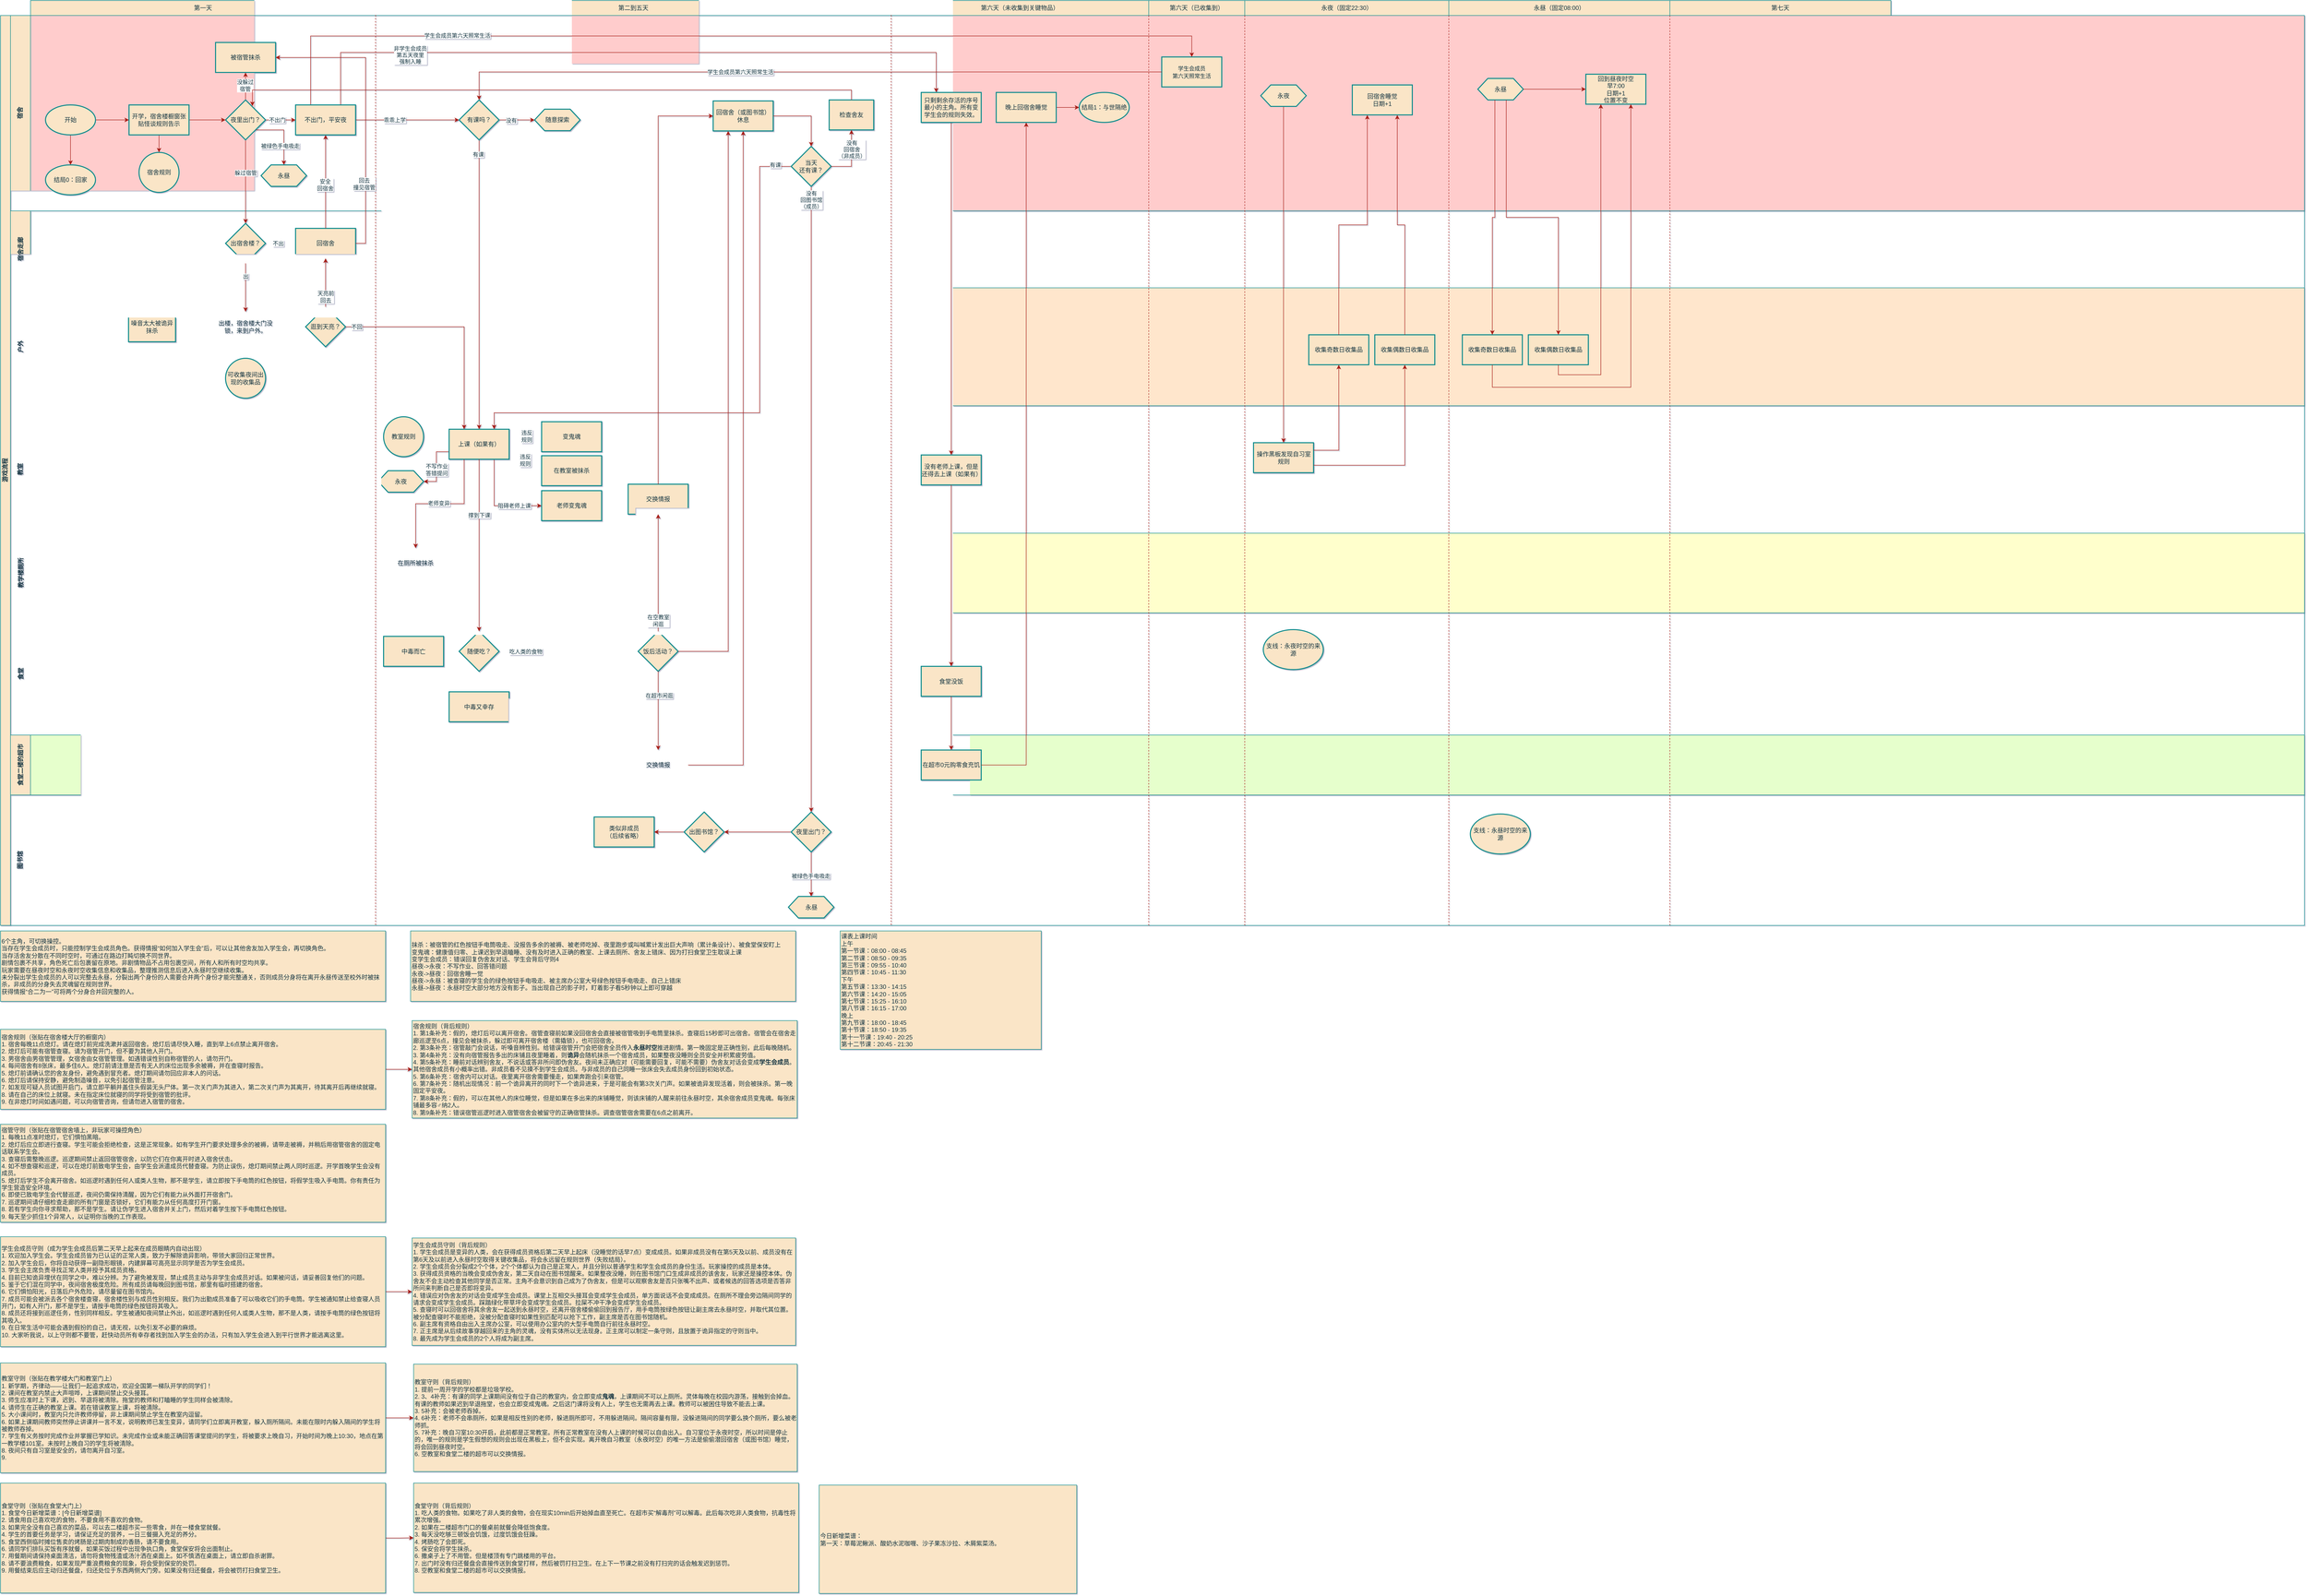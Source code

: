 <mxfile version="24.7.17" pages="2">
  <diagram id="prtHgNgQTEPvFCAcTncT" name="Process Ideas">
    <mxGraphModel dx="6257" dy="1995" grid="0" gridSize="10" guides="1" tooltips="1" connect="1" arrows="1" fold="1" page="0" pageScale="1" pageWidth="827" pageHeight="1169" background="none" math="0" shadow="1">
      <root>
        <mxCell id="0" />
        <mxCell id="1" parent="0" />
        <mxCell id="pPUNchef9EgW3t-gLa2F-91" value="" style="group" vertex="1" connectable="0" parent="1">
          <mxGeometry x="-2430" y="161" width="4607" height="1851" as="geometry" />
        </mxCell>
        <mxCell id="nr45CDrM_3g_JWFm7fsB-11" value="食堂二楼的超市" style="swimlane;html=1;startSize=40;horizontal=0;labelBackgroundColor=none;fillColor=#FAE5C7;strokeColor=#0F8B8D;fontColor=#143642;swimlaneFillColor=#E6FFCC;" parent="pPUNchef9EgW3t-gLa2F-91" vertex="1">
          <mxGeometry x="20" y="1470" width="4587" height="120" as="geometry">
            <mxRectangle x="20" y="360" width="1820" height="30" as="alternateBounds" />
          </mxGeometry>
        </mxCell>
        <mxCell id="pPUNchef9EgW3t-gLa2F-5" value="交换情报" style="whiteSpace=wrap;html=1;fillColor=#FAE5C7;strokeColor=#0F8B8D;fontColor=#143642;strokeWidth=2;labelBackgroundColor=none;" vertex="1" parent="nr45CDrM_3g_JWFm7fsB-11">
          <mxGeometry x="1235" y="30" width="120" height="60" as="geometry" />
        </mxCell>
        <mxCell id="pPUNchef9EgW3t-gLa2F-32" value="在超市0元购零食充饥" style="whiteSpace=wrap;html=1;fillColor=#FAE5C7;strokeColor=#0F8B8D;fontColor=#143642;strokeWidth=2;labelBackgroundColor=none;" vertex="1" parent="nr45CDrM_3g_JWFm7fsB-11">
          <mxGeometry x="1821" y="30" width="120" height="60" as="geometry" />
        </mxCell>
        <mxCell id="0DvFuNTm4Sl3EcMof9rq-43" value="教学楼厕所" style="swimlane;html=1;startSize=40;horizontal=0;labelBackgroundColor=none;fillColor=#FAE5C7;strokeColor=#0F8B8D;fontColor=#143642;swimlaneFillColor=#FFFFCC;" parent="pPUNchef9EgW3t-gLa2F-91" vertex="1">
          <mxGeometry x="20" y="1066" width="4587" height="159.5" as="geometry">
            <mxRectangle x="20" y="360" width="1820" height="30" as="alternateBounds" />
          </mxGeometry>
        </mxCell>
        <mxCell id="nr45CDrM_3g_JWFm7fsB-142" value="在厕所被抹杀" style="whiteSpace=wrap;html=1;fillColor=#FAE5C7;strokeColor=#0F8B8D;fontColor=#143642;strokeWidth=2;labelBackgroundColor=none;" parent="0DvFuNTm4Sl3EcMof9rq-43" vertex="1">
          <mxGeometry x="750" y="30" width="120" height="60" as="geometry" />
        </mxCell>
        <mxCell id="0DvFuNTm4Sl3EcMof9rq-2" value="户外" style="swimlane;html=1;startSize=40;horizontal=0;labelBackgroundColor=none;fillColor=#FAE5C7;strokeColor=#0F8B8D;fontColor=#143642;swimlaneFillColor=#FFE6CC;" parent="pPUNchef9EgW3t-gLa2F-91" vertex="1">
          <mxGeometry x="20" y="575" width="4587" height="236" as="geometry" />
        </mxCell>
        <mxCell id="nr45CDrM_3g_JWFm7fsB-47" value="" style="edgeStyle=orthogonalEdgeStyle;rounded=0;orthogonalLoop=1;jettySize=auto;html=1;strokeColor=#A8201A;fontColor=default;fillColor=#FAE5C7;labelBackgroundColor=none;" parent="0DvFuNTm4Sl3EcMof9rq-2" source="0DvFuNTm4Sl3EcMof9rq-87" target="nr45CDrM_3g_JWFm7fsB-46" edge="1">
          <mxGeometry relative="1" as="geometry" />
        </mxCell>
        <mxCell id="nr45CDrM_3g_JWFm7fsB-128" value="" style="edgeStyle=orthogonalEdgeStyle;rounded=0;orthogonalLoop=1;jettySize=auto;html=1;strokeColor=#A8201A;fontColor=default;fillColor=#FAE5C7;labelBackgroundColor=none;" parent="0DvFuNTm4Sl3EcMof9rq-2" source="0DvFuNTm4Sl3EcMof9rq-87" target="nr45CDrM_3g_JWFm7fsB-127" edge="1">
          <mxGeometry relative="1" as="geometry" />
        </mxCell>
        <mxCell id="nr45CDrM_3g_JWFm7fsB-130" value="" style="edgeStyle=orthogonalEdgeStyle;rounded=0;orthogonalLoop=1;jettySize=auto;html=1;strokeColor=#A8201A;fontColor=default;fillColor=#FAE5C7;labelBackgroundColor=none;" parent="0DvFuNTm4Sl3EcMof9rq-2" source="0DvFuNTm4Sl3EcMof9rq-87" target="nr45CDrM_3g_JWFm7fsB-129" edge="1">
          <mxGeometry relative="1" as="geometry" />
        </mxCell>
        <mxCell id="0DvFuNTm4Sl3EcMof9rq-87" value="出楼，宿舍楼大门没锁，来到户外&lt;span style=&quot;background-color: initial;&quot;&gt;。&lt;/span&gt;" style="whiteSpace=wrap;html=1;strokeWidth=2;rounded=0;arcSize=0;labelBackgroundColor=none;fillColor=#FAE5C7;strokeColor=#0F8B8D;fontColor=#143642;" parent="0DvFuNTm4Sl3EcMof9rq-2" vertex="1">
          <mxGeometry x="410" y="48" width="120" height="60" as="geometry" />
        </mxCell>
        <mxCell id="nr45CDrM_3g_JWFm7fsB-46" value="可收集夜间出现的收集品" style="ellipse;whiteSpace=wrap;html=1;fillColor=#FAE5C7;strokeColor=#0F8B8D;fontColor=#143642;strokeWidth=2;rounded=1;arcSize=0;labelBackgroundColor=none;" parent="0DvFuNTm4Sl3EcMof9rq-2" vertex="1">
          <mxGeometry x="430" y="141" width="80" height="80" as="geometry" />
        </mxCell>
        <mxCell id="nr45CDrM_3g_JWFm7fsB-127" value="噪音太大被诡异抹杀" style="whiteSpace=wrap;html=1;fillColor=#FAE5C7;strokeColor=#0F8B8D;fontColor=#143642;strokeWidth=2;rounded=0;arcSize=0;labelBackgroundColor=none;" parent="0DvFuNTm4Sl3EcMof9rq-2" vertex="1">
          <mxGeometry x="236" y="48" width="94" height="60" as="geometry" />
        </mxCell>
        <mxCell id="nr45CDrM_3g_JWFm7fsB-129" value="逛到天亮？" style="rhombus;whiteSpace=wrap;html=1;strokeWidth=2;rounded=0;arcSize=0;labelBackgroundColor=none;fillColor=#FAE5C7;strokeColor=#0F8B8D;fontColor=#143642;shadow=0;" parent="0DvFuNTm4Sl3EcMof9rq-2" vertex="1">
          <mxGeometry x="590" y="38" width="80" height="80" as="geometry" />
        </mxCell>
        <mxCell id="pPUNchef9EgW3t-gLa2F-111" value="收集奇数日收集品" style="whiteSpace=wrap;html=1;fillColor=#FAE5C7;strokeColor=#0F8B8D;fontColor=#143642;strokeWidth=2;" vertex="1" parent="0DvFuNTm4Sl3EcMof9rq-2">
          <mxGeometry x="2596" y="94" width="120" height="60" as="geometry" />
        </mxCell>
        <mxCell id="pPUNchef9EgW3t-gLa2F-108" value="收集偶数日收集品" style="whiteSpace=wrap;html=1;fillColor=#FAE5C7;strokeColor=#0F8B8D;fontColor=#143642;strokeWidth=2;" vertex="1" parent="0DvFuNTm4Sl3EcMof9rq-2">
          <mxGeometry x="2728" y="94" width="120" height="60" as="geometry" />
        </mxCell>
        <mxCell id="lRt3jlr5E-lw13fyZbai-3" value="收集奇数日收集品" style="whiteSpace=wrap;html=1;fillColor=#FAE5C7;strokeColor=#0F8B8D;fontColor=#143642;strokeWidth=2;" vertex="1" parent="0DvFuNTm4Sl3EcMof9rq-2">
          <mxGeometry x="2903" y="94" width="120" height="60" as="geometry" />
        </mxCell>
        <mxCell id="lRt3jlr5E-lw13fyZbai-4" value="收集偶数日收集品" style="whiteSpace=wrap;html=1;fillColor=#FAE5C7;strokeColor=#0F8B8D;fontColor=#143642;strokeWidth=2;" vertex="1" parent="0DvFuNTm4Sl3EcMof9rq-2">
          <mxGeometry x="3035" y="94" width="120" height="60" as="geometry" />
        </mxCell>
        <mxCell id="nr45CDrM_3g_JWFm7fsB-110" value="第一天" style="rounded=0;whiteSpace=wrap;html=1;strokeColor=#0F8B8D;fontColor=#143642;fillColor=#FAE5C7;labelBackgroundColor=none;" parent="pPUNchef9EgW3t-gLa2F-91" vertex="1">
          <mxGeometry x="60" width="690" height="30" as="geometry" />
        </mxCell>
        <mxCell id="nr45CDrM_3g_JWFm7fsB-111" value="第二到五天" style="rounded=0;whiteSpace=wrap;html=1;strokeColor=#0F8B8D;fontColor=#143642;fillColor=#FAE5C7;labelBackgroundColor=none;" parent="pPUNchef9EgW3t-gLa2F-91" vertex="1">
          <mxGeometry x="750" width="1031" height="30" as="geometry" />
        </mxCell>
        <mxCell id="pPUNchef9EgW3t-gLa2F-21" value="第六天（未收集到关键物品）" style="rounded=0;whiteSpace=wrap;html=1;strokeColor=#0F8B8D;fontColor=#143642;fillColor=#FAE5C7;labelBackgroundColor=none;" vertex="1" parent="pPUNchef9EgW3t-gLa2F-91">
          <mxGeometry x="1781" width="515" height="30" as="geometry" />
        </mxCell>
        <mxCell id="pPUNchef9EgW3t-gLa2F-43" value="第六天（已收集到）" style="rounded=0;whiteSpace=wrap;html=1;strokeColor=#0F8B8D;fontColor=#143642;fillColor=#FAE5C7;labelBackgroundColor=none;" vertex="1" parent="pPUNchef9EgW3t-gLa2F-91">
          <mxGeometry x="2296" width="192" height="30" as="geometry" />
        </mxCell>
        <mxCell id="pPUNchef9EgW3t-gLa2F-101" value="永夜（固定22:30）" style="rounded=0;whiteSpace=wrap;html=1;strokeColor=#0F8B8D;fontColor=#143642;fillColor=#FAE5C7;labelBackgroundColor=none;" vertex="1" parent="pPUNchef9EgW3t-gLa2F-91">
          <mxGeometry x="2488" width="408" height="30" as="geometry" />
        </mxCell>
        <mxCell id="dNxyNK7c78bLwvsdeMH5-20" value="宿舍" style="swimlane;html=1;startSize=40;horizontal=0;labelBackgroundColor=none;fillColor=#FAE5C7;strokeColor=#0F8B8D;fontColor=#143642;textShadow=0;flipH=0;flipV=0;swimlaneFillColor=#FFCCCC;container=0;" parent="pPUNchef9EgW3t-gLa2F-91" vertex="1">
          <mxGeometry x="20" y="30" width="4587" height="391" as="geometry">
            <mxRectangle x="20" width="2520" height="40" as="alternateBounds" />
          </mxGeometry>
        </mxCell>
        <mxCell id="pPUNchef9EgW3t-gLa2F-207" value="" style="endArrow=none;dashed=1;html=1;rounded=0;strokeColor=#A8201A;fontColor=default;fillColor=#FAE5C7;labelBackgroundColor=none;" edge="1" parent="dNxyNK7c78bLwvsdeMH5-20">
          <mxGeometry width="50" height="50" relative="1" as="geometry">
            <mxPoint x="2876" y="1821" as="sourcePoint" />
            <mxPoint x="2876" as="targetPoint" />
          </mxGeometry>
        </mxCell>
        <mxCell id="pPUNchef9EgW3t-gLa2F-208" value="永昼" style="shape=hexagon;perimeter=hexagonPerimeter2;whiteSpace=wrap;html=1;fixedSize=1;strokeColor=#0F8B8D;fontColor=#143642;fillColor=#FAE5C7;strokeWidth=2;" vertex="1" parent="dNxyNK7c78bLwvsdeMH5-20">
          <mxGeometry x="2934" y="126" width="91" height="43" as="geometry" />
        </mxCell>
        <mxCell id="lRt3jlr5E-lw13fyZbai-1" value="回到昼夜时空&lt;div&gt;&lt;div&gt;早7:00&lt;/div&gt;&lt;div&gt;日期+1&lt;/div&gt;&lt;/div&gt;&lt;div&gt;位置不变&lt;br&gt;&lt;/div&gt;" style="whiteSpace=wrap;html=1;fillColor=#FAE5C7;strokeColor=#0F8B8D;fontColor=#143642;strokeWidth=2;" vertex="1" parent="dNxyNK7c78bLwvsdeMH5-20">
          <mxGeometry x="3150" y="117.5" width="120" height="60" as="geometry" />
        </mxCell>
        <mxCell id="lRt3jlr5E-lw13fyZbai-2" value="" style="edgeStyle=orthogonalEdgeStyle;rounded=0;orthogonalLoop=1;jettySize=auto;html=1;strokeColor=#A8201A;fontColor=#143642;fillColor=#FAE5C7;" edge="1" parent="dNxyNK7c78bLwvsdeMH5-20" source="pPUNchef9EgW3t-gLa2F-208" target="lRt3jlr5E-lw13fyZbai-1">
          <mxGeometry relative="1" as="geometry" />
        </mxCell>
        <mxCell id="lRt3jlr5E-lw13fyZbai-12" value="" style="endArrow=none;dashed=1;html=1;rounded=0;strokeColor=#A8201A;fontColor=default;fillColor=#FAE5C7;labelBackgroundColor=none;" edge="1" parent="dNxyNK7c78bLwvsdeMH5-20">
          <mxGeometry width="50" height="50" relative="1" as="geometry">
            <mxPoint x="3318" y="1821" as="sourcePoint" />
            <mxPoint x="3318" as="targetPoint" />
          </mxGeometry>
        </mxCell>
        <mxCell id="0DvFuNTm4Sl3EcMof9rq-39" value="宿舍走廊" style="swimlane;html=1;startSize=40;horizontal=0;labelBackgroundColor=none;fillColor=#FAE5C7;strokeColor=#0F8B8D;fontColor=#143642;swimlaneFillColor=none;" parent="pPUNchef9EgW3t-gLa2F-91" vertex="1">
          <mxGeometry x="20" y="421" width="4587" height="154" as="geometry" />
        </mxCell>
        <mxCell id="nr45CDrM_3g_JWFm7fsB-5" value="" style="edgeStyle=orthogonalEdgeStyle;rounded=0;orthogonalLoop=1;jettySize=auto;html=1;labelBackgroundColor=none;strokeColor=#A8201A;fontColor=default;" parent="0DvFuNTm4Sl3EcMof9rq-39" source="nr45CDrM_3g_JWFm7fsB-1" target="nr45CDrM_3g_JWFm7fsB-4" edge="1">
          <mxGeometry relative="1" as="geometry" />
        </mxCell>
        <mxCell id="pPUNchef9EgW3t-gLa2F-51" value="不出" style="edgeLabel;html=1;align=center;verticalAlign=middle;resizable=0;points=[];strokeColor=#0F8B8D;fontColor=#143642;fillColor=#FAE5C7;" vertex="1" connectable="0" parent="nr45CDrM_3g_JWFm7fsB-5">
          <mxGeometry x="-0.279" y="-1" relative="1" as="geometry">
            <mxPoint x="3" y="-1" as="offset" />
          </mxGeometry>
        </mxCell>
        <mxCell id="nr45CDrM_3g_JWFm7fsB-1" value="出宿舍楼？" style="rhombus;whiteSpace=wrap;html=1;strokeWidth=2;rounded=0;arcSize=0;labelBackgroundColor=none;fillColor=#FAE5C7;strokeColor=#0F8B8D;fontColor=#143642;" parent="0DvFuNTm4Sl3EcMof9rq-39" vertex="1">
          <mxGeometry x="430" y="25" width="80" height="80" as="geometry" />
        </mxCell>
        <mxCell id="nr45CDrM_3g_JWFm7fsB-4" value="回宿舍" style="whiteSpace=wrap;html=1;strokeWidth=2;rounded=0;arcSize=0;labelBackgroundColor=none;fillColor=#FAE5C7;strokeColor=#0F8B8D;fontColor=#143642;" parent="0DvFuNTm4Sl3EcMof9rq-39" vertex="1">
          <mxGeometry x="570" y="35" width="120" height="60" as="geometry" />
        </mxCell>
        <mxCell id="0DvFuNTm4Sl3EcMof9rq-31" value="教室" style="swimlane;html=1;startSize=40;horizontal=0;labelBackgroundColor=none;fillColor=#FAE5C7;strokeColor=#0F8B8D;fontColor=#143642;" parent="pPUNchef9EgW3t-gLa2F-91" vertex="1">
          <mxGeometry x="20" y="811" width="4587" height="255" as="geometry">
            <mxRectangle x="20" y="360" width="1820" height="30" as="alternateBounds" />
          </mxGeometry>
        </mxCell>
        <mxCell id="nr45CDrM_3g_JWFm7fsB-57" value="" style="edgeStyle=orthogonalEdgeStyle;rounded=0;orthogonalLoop=1;jettySize=auto;html=1;strokeColor=#A8201A;fontColor=default;fillColor=#FAE5C7;labelBackgroundColor=none;exitX=0;exitY=0.25;exitDx=0;exitDy=0;" parent="0DvFuNTm4Sl3EcMof9rq-31" source="nr45CDrM_3g_JWFm7fsB-44" target="nr45CDrM_3g_JWFm7fsB-56" edge="1">
          <mxGeometry relative="1" as="geometry" />
        </mxCell>
        <mxCell id="nr45CDrM_3g_JWFm7fsB-134" style="edgeStyle=orthogonalEdgeStyle;rounded=0;orthogonalLoop=1;jettySize=auto;html=1;exitX=1;exitY=0.25;exitDx=0;exitDy=0;entryX=0;entryY=0.5;entryDx=0;entryDy=0;strokeColor=#A8201A;fontColor=default;fillColor=#FAE5C7;labelBackgroundColor=none;" parent="0DvFuNTm4Sl3EcMof9rq-31" source="nr45CDrM_3g_JWFm7fsB-44" target="nr45CDrM_3g_JWFm7fsB-133" edge="1">
          <mxGeometry relative="1" as="geometry" />
        </mxCell>
        <mxCell id="nr45CDrM_3g_JWFm7fsB-137" value="" style="edgeStyle=orthogonalEdgeStyle;rounded=0;orthogonalLoop=1;jettySize=auto;html=1;strokeColor=#A8201A;fontColor=default;fillColor=#FAE5C7;exitX=1;exitY=0.75;exitDx=0;exitDy=0;labelBackgroundColor=none;" parent="0DvFuNTm4Sl3EcMof9rq-31" source="nr45CDrM_3g_JWFm7fsB-44" target="nr45CDrM_3g_JWFm7fsB-136" edge="1">
          <mxGeometry relative="1" as="geometry" />
        </mxCell>
        <mxCell id="pPUNchef9EgW3t-gLa2F-63" value="违反&lt;div&gt;规则&lt;/div&gt;" style="edgeLabel;html=1;align=center;verticalAlign=middle;resizable=0;points=[];strokeColor=#0F8B8D;fontColor=#143642;fillColor=#FAE5C7;" vertex="1" connectable="0" parent="nr45CDrM_3g_JWFm7fsB-137">
          <mxGeometry x="-0.048" y="-1" relative="1" as="geometry">
            <mxPoint as="offset" />
          </mxGeometry>
        </mxCell>
        <mxCell id="nr45CDrM_3g_JWFm7fsB-140" value="" style="edgeStyle=orthogonalEdgeStyle;rounded=0;orthogonalLoop=1;jettySize=auto;html=1;strokeColor=#A8201A;fontColor=default;fillColor=#FAE5C7;exitX=0.75;exitY=1;exitDx=0;exitDy=0;entryX=0;entryY=0.5;entryDx=0;entryDy=0;labelBackgroundColor=none;" parent="0DvFuNTm4Sl3EcMof9rq-31" source="nr45CDrM_3g_JWFm7fsB-44" target="nr45CDrM_3g_JWFm7fsB-139" edge="1">
          <mxGeometry relative="1" as="geometry" />
        </mxCell>
        <mxCell id="pPUNchef9EgW3t-gLa2F-62" value="阻碍老师上课" style="edgeLabel;html=1;align=center;verticalAlign=middle;resizable=0;points=[];strokeColor=#0F8B8D;fontColor=#143642;fillColor=#FAE5C7;" vertex="1" connectable="0" parent="nr45CDrM_3g_JWFm7fsB-140">
          <mxGeometry x="0.137" y="-1" relative="1" as="geometry">
            <mxPoint x="26" y="-1" as="offset" />
          </mxGeometry>
        </mxCell>
        <mxCell id="pPUNchef9EgW3t-gLa2F-79" style="edgeStyle=orthogonalEdgeStyle;rounded=0;orthogonalLoop=1;jettySize=auto;html=1;exitX=0;exitY=0.75;exitDx=0;exitDy=0;entryX=1;entryY=0.5;entryDx=0;entryDy=0;strokeColor=#A8201A;fontColor=#143642;fillColor=#FAE5C7;" edge="1" parent="0DvFuNTm4Sl3EcMof9rq-31" source="nr45CDrM_3g_JWFm7fsB-44" target="pPUNchef9EgW3t-gLa2F-78">
          <mxGeometry relative="1" as="geometry" />
        </mxCell>
        <mxCell id="pPUNchef9EgW3t-gLa2F-80" value="不写作业&lt;div&gt;答错提问&lt;/div&gt;" style="edgeLabel;html=1;align=center;verticalAlign=middle;resizable=0;points=[];strokeColor=#0F8B8D;fontColor=#143642;fillColor=#FAE5C7;" vertex="1" connectable="0" parent="pPUNchef9EgW3t-gLa2F-79">
          <mxGeometry x="-0.015" y="2" relative="1" as="geometry">
            <mxPoint x="-2" y="7" as="offset" />
          </mxGeometry>
        </mxCell>
        <mxCell id="nr45CDrM_3g_JWFm7fsB-44" value="上课（如果有）" style="whiteSpace=wrap;html=1;fillColor=#FAE5C7;strokeColor=#0F8B8D;fontColor=#143642;strokeWidth=2;labelBackgroundColor=none;" parent="0DvFuNTm4Sl3EcMof9rq-31" vertex="1">
          <mxGeometry x="877" y="47" width="120" height="60" as="geometry" />
        </mxCell>
        <mxCell id="nr45CDrM_3g_JWFm7fsB-56" value="教室规则" style="ellipse;whiteSpace=wrap;html=1;fillColor=#FAE5C7;strokeColor=#0F8B8D;fontColor=#143642;strokeWidth=2;labelBackgroundColor=none;" parent="0DvFuNTm4Sl3EcMof9rq-31" vertex="1">
          <mxGeometry x="746" y="22" width="80" height="80" as="geometry" />
        </mxCell>
        <mxCell id="nr45CDrM_3g_JWFm7fsB-133" value="变鬼魂" style="whiteSpace=wrap;html=1;fillColor=#FAE5C7;strokeColor=#0F8B8D;fontColor=#143642;strokeWidth=2;labelBackgroundColor=none;" parent="0DvFuNTm4Sl3EcMof9rq-31" vertex="1">
          <mxGeometry x="1062" y="32" width="120" height="60" as="geometry" />
        </mxCell>
        <mxCell id="nr45CDrM_3g_JWFm7fsB-136" value="在教室被抹杀" style="whiteSpace=wrap;html=1;fillColor=#FAE5C7;strokeColor=#0F8B8D;fontColor=#143642;strokeWidth=2;labelBackgroundColor=none;" parent="0DvFuNTm4Sl3EcMof9rq-31" vertex="1">
          <mxGeometry x="1062" y="100" width="120" height="60" as="geometry" />
        </mxCell>
        <mxCell id="nr45CDrM_3g_JWFm7fsB-139" value="老师变鬼魂" style="whiteSpace=wrap;html=1;fillColor=#FAE5C7;strokeColor=#0F8B8D;fontColor=#143642;strokeWidth=2;labelBackgroundColor=none;" parent="0DvFuNTm4Sl3EcMof9rq-31" vertex="1">
          <mxGeometry x="1062" y="170" width="120" height="60" as="geometry" />
        </mxCell>
        <mxCell id="pPUNchef9EgW3t-gLa2F-3" value="交换情报" style="whiteSpace=wrap;html=1;fillColor=#FAE5C7;strokeColor=#0F8B8D;fontColor=#143642;strokeWidth=2;labelBackgroundColor=none;" vertex="1" parent="0DvFuNTm4Sl3EcMof9rq-31">
          <mxGeometry x="1235" y="157" width="120" height="60" as="geometry" />
        </mxCell>
        <mxCell id="pPUNchef9EgW3t-gLa2F-25" value="没有老师上课，但是还得去上课（如果有）" style="whiteSpace=wrap;html=1;fillColor=#FAE5C7;strokeColor=#0F8B8D;fontColor=#143642;strokeWidth=2;labelBackgroundColor=none;" vertex="1" parent="0DvFuNTm4Sl3EcMof9rq-31">
          <mxGeometry x="1821" y="98.5" width="120" height="60" as="geometry" />
        </mxCell>
        <mxCell id="pPUNchef9EgW3t-gLa2F-64" value="违反&lt;div&gt;规则&lt;/div&gt;" style="edgeLabel;html=1;align=center;verticalAlign=middle;resizable=0;points=[];strokeColor=#0F8B8D;fontColor=#143642;fillColor=#FAE5C7;" vertex="1" connectable="0" parent="0DvFuNTm4Sl3EcMof9rq-31">
          <mxGeometry x="1047" y="116.999" as="geometry">
            <mxPoint x="-15" y="-56" as="offset" />
          </mxGeometry>
        </mxCell>
        <mxCell id="pPUNchef9EgW3t-gLa2F-78" value="永夜" style="shape=hexagon;perimeter=hexagonPerimeter2;whiteSpace=wrap;html=1;fixedSize=1;strokeColor=#0F8B8D;fontColor=#143642;fillColor=#FAE5C7;strokeWidth=2;" vertex="1" parent="0DvFuNTm4Sl3EcMof9rq-31">
          <mxGeometry x="735" y="130" width="91" height="43" as="geometry" />
        </mxCell>
        <mxCell id="pPUNchef9EgW3t-gLa2F-118" value="操作黑板发现自习室规则" style="whiteSpace=wrap;html=1;fillColor=#FAE5C7;strokeColor=#0F8B8D;fontColor=#143642;strokeWidth=2;" vertex="1" parent="0DvFuNTm4Sl3EcMof9rq-31">
          <mxGeometry x="2485.5" y="74" width="120" height="60" as="geometry" />
        </mxCell>
        <mxCell id="0DvFuNTm4Sl3EcMof9rq-47" value="食堂" style="swimlane;html=1;startSize=40;horizontal=0;labelBackgroundColor=none;fillColor=#FAE5C7;strokeColor=#0F8B8D;fontColor=#143642;" parent="pPUNchef9EgW3t-gLa2F-91" vertex="1">
          <mxGeometry x="20" y="1225.5" width="4587" height="244.5" as="geometry">
            <mxRectangle x="20" y="360" width="1820" height="30" as="alternateBounds" />
          </mxGeometry>
        </mxCell>
        <mxCell id="nr45CDrM_3g_JWFm7fsB-155" value="" style="edgeStyle=orthogonalEdgeStyle;rounded=0;orthogonalLoop=1;jettySize=auto;html=1;strokeColor=#A8201A;fontColor=default;fillColor=#FAE5C7;labelBackgroundColor=none;" parent="0DvFuNTm4Sl3EcMof9rq-47" source="nr45CDrM_3g_JWFm7fsB-146" target="nr45CDrM_3g_JWFm7fsB-154" edge="1">
          <mxGeometry relative="1" as="geometry" />
        </mxCell>
        <mxCell id="nr45CDrM_3g_JWFm7fsB-157" value="" style="edgeStyle=orthogonalEdgeStyle;rounded=0;orthogonalLoop=1;jettySize=auto;html=1;strokeColor=#A8201A;fontColor=default;fillColor=#FAE5C7;labelBackgroundColor=none;" parent="0DvFuNTm4Sl3EcMof9rq-47" source="nr45CDrM_3g_JWFm7fsB-146" target="nr45CDrM_3g_JWFm7fsB-156" edge="1">
          <mxGeometry relative="1" as="geometry" />
        </mxCell>
        <mxCell id="pPUNchef9EgW3t-gLa2F-2" value="" style="edgeStyle=orthogonalEdgeStyle;rounded=0;orthogonalLoop=1;jettySize=auto;html=1;labelBackgroundColor=none;strokeColor=#A8201A;fontColor=default;" edge="1" parent="0DvFuNTm4Sl3EcMof9rq-47" source="nr45CDrM_3g_JWFm7fsB-146" target="pPUNchef9EgW3t-gLa2F-1">
          <mxGeometry relative="1" as="geometry" />
        </mxCell>
        <mxCell id="pPUNchef9EgW3t-gLa2F-65" value="吃人类的食物" style="edgeLabel;html=1;align=center;verticalAlign=middle;resizable=0;points=[];strokeColor=#0F8B8D;fontColor=#143642;fillColor=#FAE5C7;" vertex="1" connectable="0" parent="pPUNchef9EgW3t-gLa2F-2">
          <mxGeometry x="-0.679" y="-1" relative="1" as="geometry">
            <mxPoint x="8" y="-1" as="offset" />
          </mxGeometry>
        </mxCell>
        <mxCell id="nr45CDrM_3g_JWFm7fsB-146" value="随便吃？" style="rhombus;whiteSpace=wrap;html=1;fillColor=#FAE5C7;strokeColor=#0F8B8D;fontColor=#143642;strokeWidth=2;labelBackgroundColor=none;" parent="0DvFuNTm4Sl3EcMof9rq-47" vertex="1">
          <mxGeometry x="897" y="37" width="80" height="80" as="geometry" />
        </mxCell>
        <mxCell id="nr45CDrM_3g_JWFm7fsB-154" value="中毒而亡" style="whiteSpace=wrap;html=1;fillColor=#FAE5C7;strokeColor=#0F8B8D;fontColor=#143642;strokeWidth=2;labelBackgroundColor=none;" parent="0DvFuNTm4Sl3EcMof9rq-47" vertex="1">
          <mxGeometry x="746" y="47" width="120" height="60" as="geometry" />
        </mxCell>
        <mxCell id="nr45CDrM_3g_JWFm7fsB-156" value="中毒又幸存" style="whiteSpace=wrap;html=1;fillColor=#FAE5C7;strokeColor=#0F8B8D;fontColor=#143642;strokeWidth=2;labelBackgroundColor=none;" parent="0DvFuNTm4Sl3EcMof9rq-47" vertex="1">
          <mxGeometry x="877" y="158" width="120" height="60" as="geometry" />
        </mxCell>
        <mxCell id="pPUNchef9EgW3t-gLa2F-1" value="饭后活动？" style="rhombus;whiteSpace=wrap;html=1;fillColor=#FAE5C7;strokeColor=#0F8B8D;fontColor=#143642;strokeWidth=2;labelBackgroundColor=none;" vertex="1" parent="0DvFuNTm4Sl3EcMof9rq-47">
          <mxGeometry x="1255" y="37" width="80" height="80" as="geometry" />
        </mxCell>
        <mxCell id="pPUNchef9EgW3t-gLa2F-28" value="食堂没饭" style="whiteSpace=wrap;html=1;fillColor=#FAE5C7;strokeColor=#0F8B8D;fontColor=#143642;strokeWidth=2;labelBackgroundColor=none;" vertex="1" parent="0DvFuNTm4Sl3EcMof9rq-47">
          <mxGeometry x="1821" y="107" width="120" height="60" as="geometry" />
        </mxCell>
        <mxCell id="lRt3jlr5E-lw13fyZbai-5" value="支线：永夜时空的来源" style="ellipse;whiteSpace=wrap;html=1;strokeColor=#0F8B8D;fontColor=#143642;fillColor=#FAE5C7;strokeWidth=2;" vertex="1" parent="0DvFuNTm4Sl3EcMof9rq-47">
          <mxGeometry x="2505" y="33.5" width="120" height="80" as="geometry" />
        </mxCell>
        <mxCell id="dNxyNK7c78bLwvsdeMH5-22" value="图书馆" style="swimlane;html=1;startSize=40;horizontal=0;labelBackgroundColor=none;fillColor=#FAE5C7;strokeColor=#0F8B8D;fontColor=#143642;" parent="pPUNchef9EgW3t-gLa2F-91" vertex="1">
          <mxGeometry x="20" y="1590" width="4587" height="261" as="geometry">
            <mxRectangle x="20" y="360" width="1820" height="30" as="alternateBounds" />
          </mxGeometry>
        </mxCell>
        <mxCell id="pPUNchef9EgW3t-gLa2F-221" value="" style="edgeStyle=orthogonalEdgeStyle;rounded=0;orthogonalLoop=1;jettySize=auto;html=1;strokeColor=#A8201A;fontColor=#143642;fillColor=#FAE5C7;" edge="1" parent="dNxyNK7c78bLwvsdeMH5-22" source="pPUNchef9EgW3t-gLa2F-215" target="pPUNchef9EgW3t-gLa2F-220">
          <mxGeometry relative="1" as="geometry" />
        </mxCell>
        <mxCell id="pPUNchef9EgW3t-gLa2F-222" value="被绿色手电吸走" style="edgeLabel;html=1;align=center;verticalAlign=middle;resizable=0;points=[];strokeColor=#0F8B8D;fontColor=#143642;fillColor=#FAE5C7;" vertex="1" connectable="0" parent="pPUNchef9EgW3t-gLa2F-221">
          <mxGeometry x="0.043" y="-1" relative="1" as="geometry">
            <mxPoint y="1" as="offset" />
          </mxGeometry>
        </mxCell>
        <mxCell id="pPUNchef9EgW3t-gLa2F-226" value="" style="edgeStyle=orthogonalEdgeStyle;rounded=0;orthogonalLoop=1;jettySize=auto;html=1;strokeColor=#A8201A;fontColor=#143642;fillColor=#FAE5C7;" edge="1" parent="dNxyNK7c78bLwvsdeMH5-22" source="pPUNchef9EgW3t-gLa2F-215" target="pPUNchef9EgW3t-gLa2F-225">
          <mxGeometry relative="1" as="geometry" />
        </mxCell>
        <mxCell id="pPUNchef9EgW3t-gLa2F-215" value="夜里出门？" style="rhombus;whiteSpace=wrap;html=1;strokeWidth=2;rounded=0;arcSize=0;labelBackgroundColor=none;fillColor=#FAE5C7;strokeColor=#0F8B8D;fontColor=#143642;" vertex="1" parent="dNxyNK7c78bLwvsdeMH5-22">
          <mxGeometry x="1561" y="34" width="80" height="80" as="geometry" />
        </mxCell>
        <mxCell id="pPUNchef9EgW3t-gLa2F-220" value="永昼" style="shape=hexagon;perimeter=hexagonPerimeter2;whiteSpace=wrap;html=1;fixedSize=1;strokeColor=#0F8B8D;fontColor=#143642;fillColor=#FAE5C7;strokeWidth=2;" vertex="1" parent="dNxyNK7c78bLwvsdeMH5-22">
          <mxGeometry x="1555.5" y="203" width="91" height="43" as="geometry" />
        </mxCell>
        <mxCell id="pPUNchef9EgW3t-gLa2F-228" value="" style="edgeStyle=orthogonalEdgeStyle;rounded=0;orthogonalLoop=1;jettySize=auto;html=1;strokeColor=#A8201A;fontColor=#143642;fillColor=#FAE5C7;" edge="1" parent="dNxyNK7c78bLwvsdeMH5-22" source="pPUNchef9EgW3t-gLa2F-225" target="pPUNchef9EgW3t-gLa2F-227">
          <mxGeometry relative="1" as="geometry" />
        </mxCell>
        <mxCell id="pPUNchef9EgW3t-gLa2F-225" value="出图书馆？" style="rhombus;whiteSpace=wrap;html=1;strokeWidth=2;rounded=0;arcSize=0;labelBackgroundColor=none;fillColor=#FAE5C7;strokeColor=#0F8B8D;fontColor=#143642;" vertex="1" parent="dNxyNK7c78bLwvsdeMH5-22">
          <mxGeometry x="1347" y="34" width="80" height="80" as="geometry" />
        </mxCell>
        <mxCell id="pPUNchef9EgW3t-gLa2F-227" value="类似非成员&lt;div&gt;（后续省略）&lt;/div&gt;" style="whiteSpace=wrap;html=1;fillColor=#FAE5C7;strokeColor=#0F8B8D;fontColor=#143642;strokeWidth=2;rounded=0;arcSize=0;labelBackgroundColor=none;" vertex="1" parent="dNxyNK7c78bLwvsdeMH5-22">
          <mxGeometry x="1167" y="44" width="120" height="60" as="geometry" />
        </mxCell>
        <mxCell id="lRt3jlr5E-lw13fyZbai-6" value="支线：永昼时空的来源" style="ellipse;whiteSpace=wrap;html=1;strokeColor=#0F8B8D;fontColor=#143642;fillColor=#FAE5C7;strokeWidth=2;" vertex="1" parent="dNxyNK7c78bLwvsdeMH5-22">
          <mxGeometry x="2919" y="38" width="120" height="80" as="geometry" />
        </mxCell>
        <mxCell id="0DvFuNTm4Sl3EcMof9rq-88" value="" style="edgeStyle=orthogonalEdgeStyle;rounded=0;orthogonalLoop=1;jettySize=auto;html=1;entryX=0.5;entryY=0;entryDx=0;entryDy=0;exitX=0.5;exitY=1;exitDx=0;exitDy=0;labelBackgroundColor=none;strokeColor=#A8201A;fontColor=default;" parent="pPUNchef9EgW3t-gLa2F-91" source="nr45CDrM_3g_JWFm7fsB-1" target="0DvFuNTm4Sl3EcMof9rq-87" edge="1">
          <mxGeometry relative="1" as="geometry" />
        </mxCell>
        <mxCell id="pPUNchef9EgW3t-gLa2F-52" value="出" style="edgeLabel;html=1;align=center;verticalAlign=middle;resizable=0;points=[];strokeColor=#0F8B8D;fontColor=#143642;fillColor=#FAE5C7;" vertex="1" connectable="0" parent="0DvFuNTm4Sl3EcMof9rq-88">
          <mxGeometry x="-0.408" y="-3" relative="1" as="geometry">
            <mxPoint x="3" y="-3" as="offset" />
          </mxGeometry>
        </mxCell>
        <mxCell id="nr45CDrM_3g_JWFm7fsB-131" style="edgeStyle=orthogonalEdgeStyle;rounded=0;orthogonalLoop=1;jettySize=auto;html=1;exitX=0.5;exitY=0;exitDx=0;exitDy=0;entryX=0.5;entryY=1;entryDx=0;entryDy=0;strokeColor=#A8201A;fontColor=default;fillColor=#FAE5C7;labelBackgroundColor=none;" parent="pPUNchef9EgW3t-gLa2F-91" source="nr45CDrM_3g_JWFm7fsB-129" target="nr45CDrM_3g_JWFm7fsB-4" edge="1">
          <mxGeometry relative="1" as="geometry" />
        </mxCell>
        <mxCell id="pPUNchef9EgW3t-gLa2F-55" value="天亮前&lt;div&gt;回去&lt;/div&gt;" style="edgeLabel;html=1;align=center;verticalAlign=middle;resizable=0;points=[];strokeColor=#0F8B8D;fontColor=#143642;fillColor=#FAE5C7;" vertex="1" connectable="0" parent="nr45CDrM_3g_JWFm7fsB-131">
          <mxGeometry x="-0.361" relative="1" as="geometry">
            <mxPoint y="11" as="offset" />
          </mxGeometry>
        </mxCell>
        <mxCell id="nr45CDrM_3g_JWFm7fsB-132" style="edgeStyle=orthogonalEdgeStyle;rounded=0;orthogonalLoop=1;jettySize=auto;html=1;exitX=1;exitY=0.5;exitDx=0;exitDy=0;entryX=0.25;entryY=0;entryDx=0;entryDy=0;strokeColor=#A8201A;fontColor=default;fillColor=#FAE5C7;labelBackgroundColor=none;" parent="pPUNchef9EgW3t-gLa2F-91" source="nr45CDrM_3g_JWFm7fsB-129" target="nr45CDrM_3g_JWFm7fsB-44" edge="1">
          <mxGeometry relative="1" as="geometry" />
        </mxCell>
        <mxCell id="pPUNchef9EgW3t-gLa2F-56" value="不回" style="edgeLabel;html=1;align=center;verticalAlign=middle;resizable=0;points=[];strokeColor=#0F8B8D;fontColor=#143642;fillColor=#FAE5C7;" vertex="1" connectable="0" parent="nr45CDrM_3g_JWFm7fsB-132">
          <mxGeometry x="-0.625" y="-1" relative="1" as="geometry">
            <mxPoint x="-61" y="-1" as="offset" />
          </mxGeometry>
        </mxCell>
        <mxCell id="nr45CDrM_3g_JWFm7fsB-143" value="" style="edgeStyle=orthogonalEdgeStyle;rounded=0;orthogonalLoop=1;jettySize=auto;html=1;strokeColor=#A8201A;fontColor=default;fillColor=#FAE5C7;exitX=0.25;exitY=1;exitDx=0;exitDy=0;labelBackgroundColor=none;" parent="pPUNchef9EgW3t-gLa2F-91" source="nr45CDrM_3g_JWFm7fsB-44" target="nr45CDrM_3g_JWFm7fsB-142" edge="1">
          <mxGeometry relative="1" as="geometry" />
        </mxCell>
        <mxCell id="pPUNchef9EgW3t-gLa2F-60" value="老师变异" style="edgeLabel;html=1;align=center;verticalAlign=middle;resizable=0;points=[];strokeColor=#0F8B8D;fontColor=#143642;fillColor=#FAE5C7;" vertex="1" connectable="0" parent="nr45CDrM_3g_JWFm7fsB-143">
          <mxGeometry x="0.149" y="3" relative="1" as="geometry">
            <mxPoint x="18" y="-4" as="offset" />
          </mxGeometry>
        </mxCell>
        <mxCell id="nr45CDrM_3g_JWFm7fsB-147" value="" style="edgeStyle=orthogonalEdgeStyle;rounded=0;orthogonalLoop=1;jettySize=auto;html=1;strokeColor=#A8201A;fontColor=default;fillColor=#FAE5C7;labelBackgroundColor=none;" parent="pPUNchef9EgW3t-gLa2F-91" source="nr45CDrM_3g_JWFm7fsB-44" target="nr45CDrM_3g_JWFm7fsB-146" edge="1">
          <mxGeometry relative="1" as="geometry" />
        </mxCell>
        <mxCell id="pPUNchef9EgW3t-gLa2F-61" value="撑到下课" style="edgeLabel;html=1;align=center;verticalAlign=middle;resizable=0;points=[];strokeColor=#0F8B8D;fontColor=#143642;fillColor=#FAE5C7;" vertex="1" connectable="0" parent="nr45CDrM_3g_JWFm7fsB-147">
          <mxGeometry x="-0.013" y="1" relative="1" as="geometry">
            <mxPoint x="-1" y="-58" as="offset" />
          </mxGeometry>
        </mxCell>
        <mxCell id="pPUNchef9EgW3t-gLa2F-4" value="" style="edgeStyle=orthogonalEdgeStyle;rounded=0;orthogonalLoop=1;jettySize=auto;html=1;labelBackgroundColor=none;strokeColor=#A8201A;fontColor=default;" edge="1" parent="pPUNchef9EgW3t-gLa2F-91" source="pPUNchef9EgW3t-gLa2F-1" target="pPUNchef9EgW3t-gLa2F-3">
          <mxGeometry relative="1" as="geometry" />
        </mxCell>
        <mxCell id="pPUNchef9EgW3t-gLa2F-67" value="在空教室&lt;div&gt;闲逛&lt;/div&gt;" style="edgeLabel;html=1;align=center;verticalAlign=middle;resizable=0;points=[];strokeColor=#0F8B8D;fontColor=#143642;fillColor=#FAE5C7;" vertex="1" connectable="0" parent="pPUNchef9EgW3t-gLa2F-4">
          <mxGeometry x="-0.15" y="-1" relative="1" as="geometry">
            <mxPoint x="-1" y="78" as="offset" />
          </mxGeometry>
        </mxCell>
        <mxCell id="pPUNchef9EgW3t-gLa2F-29" value="" style="edgeStyle=orthogonalEdgeStyle;rounded=0;orthogonalLoop=1;jettySize=auto;html=1;strokeColor=#A8201A;fontColor=#143642;fillColor=#FAE5C7;" edge="1" parent="pPUNchef9EgW3t-gLa2F-91" source="pPUNchef9EgW3t-gLa2F-25" target="pPUNchef9EgW3t-gLa2F-28">
          <mxGeometry relative="1" as="geometry" />
        </mxCell>
        <mxCell id="pPUNchef9EgW3t-gLa2F-6" value="" style="edgeStyle=orthogonalEdgeStyle;rounded=0;orthogonalLoop=1;jettySize=auto;html=1;labelBackgroundColor=none;strokeColor=#A8201A;fontColor=default;" edge="1" parent="pPUNchef9EgW3t-gLa2F-91" source="pPUNchef9EgW3t-gLa2F-1" target="pPUNchef9EgW3t-gLa2F-5">
          <mxGeometry relative="1" as="geometry" />
        </mxCell>
        <mxCell id="pPUNchef9EgW3t-gLa2F-66" value="在超市闲逛" style="edgeLabel;html=1;align=center;verticalAlign=middle;resizable=0;points=[];strokeColor=#0F8B8D;fontColor=#143642;fillColor=#FAE5C7;" vertex="1" connectable="0" parent="pPUNchef9EgW3t-gLa2F-6">
          <mxGeometry x="-0.388" y="2" relative="1" as="geometry">
            <mxPoint as="offset" />
          </mxGeometry>
        </mxCell>
        <mxCell id="pPUNchef9EgW3t-gLa2F-33" value="" style="edgeStyle=orthogonalEdgeStyle;rounded=0;orthogonalLoop=1;jettySize=auto;html=1;strokeColor=#A8201A;fontColor=#143642;fillColor=#FAE5C7;" edge="1" parent="pPUNchef9EgW3t-gLa2F-91" source="pPUNchef9EgW3t-gLa2F-28" target="pPUNchef9EgW3t-gLa2F-32">
          <mxGeometry relative="1" as="geometry" />
        </mxCell>
        <mxCell id="pPUNchef9EgW3t-gLa2F-93" value="&lt;span style=&quot;font-size: 11px; text-wrap: nowrap;&quot;&gt;学生会成员&lt;/span&gt;&lt;div&gt;&lt;span style=&quot;font-size: 11px; text-wrap: nowrap;&quot;&gt;第六天照常生活&lt;/span&gt;&lt;/div&gt;" style="whiteSpace=wrap;html=1;fillColor=#FAE5C7;strokeColor=#0F8B8D;fontColor=#143642;strokeWidth=2;labelBackgroundColor=none;" vertex="1" parent="pPUNchef9EgW3t-gLa2F-91">
          <mxGeometry x="2322" y="113" width="120" height="60" as="geometry" />
        </mxCell>
        <mxCell id="pPUNchef9EgW3t-gLa2F-119" style="edgeStyle=orthogonalEdgeStyle;rounded=0;orthogonalLoop=1;jettySize=auto;html=1;exitX=0.5;exitY=1;exitDx=0;exitDy=0;entryX=0.5;entryY=0;entryDx=0;entryDy=0;strokeColor=#A8201A;fontColor=#143642;fillColor=#FAE5C7;" edge="1" parent="pPUNchef9EgW3t-gLa2F-91" source="pPUNchef9EgW3t-gLa2F-103" target="pPUNchef9EgW3t-gLa2F-118">
          <mxGeometry relative="1" as="geometry" />
        </mxCell>
        <mxCell id="pPUNchef9EgW3t-gLa2F-103" value="永夜" style="shape=hexagon;perimeter=hexagonPerimeter2;whiteSpace=wrap;html=1;fixedSize=1;strokeColor=#0F8B8D;fontColor=#143642;fillColor=#FAE5C7;strokeWidth=2;" vertex="1" parent="pPUNchef9EgW3t-gLa2F-91">
          <mxGeometry x="2520" y="169" width="91" height="43" as="geometry" />
        </mxCell>
        <mxCell id="pPUNchef9EgW3t-gLa2F-120" style="edgeStyle=orthogonalEdgeStyle;rounded=0;orthogonalLoop=1;jettySize=auto;html=1;exitX=1;exitY=0.25;exitDx=0;exitDy=0;entryX=0.5;entryY=1;entryDx=0;entryDy=0;strokeColor=#A8201A;fontColor=#143642;fillColor=#FAE5C7;" edge="1" parent="pPUNchef9EgW3t-gLa2F-91" source="pPUNchef9EgW3t-gLa2F-118" target="pPUNchef9EgW3t-gLa2F-111">
          <mxGeometry relative="1" as="geometry" />
        </mxCell>
        <mxCell id="pPUNchef9EgW3t-gLa2F-121" style="edgeStyle=orthogonalEdgeStyle;rounded=0;orthogonalLoop=1;jettySize=auto;html=1;exitX=1;exitY=0.75;exitDx=0;exitDy=0;entryX=0.5;entryY=1;entryDx=0;entryDy=0;strokeColor=#A8201A;fontColor=#143642;fillColor=#FAE5C7;" edge="1" parent="pPUNchef9EgW3t-gLa2F-91" source="pPUNchef9EgW3t-gLa2F-118" target="pPUNchef9EgW3t-gLa2F-108">
          <mxGeometry relative="1" as="geometry" />
        </mxCell>
        <mxCell id="pPUNchef9EgW3t-gLa2F-122" style="edgeStyle=orthogonalEdgeStyle;rounded=0;orthogonalLoop=1;jettySize=auto;html=1;exitX=0.5;exitY=0;exitDx=0;exitDy=0;entryX=0.25;entryY=1;entryDx=0;entryDy=0;strokeColor=#A8201A;fontColor=#143642;fillColor=#FAE5C7;" edge="1" parent="pPUNchef9EgW3t-gLa2F-91" source="pPUNchef9EgW3t-gLa2F-111" target="pPUNchef9EgW3t-gLa2F-106">
          <mxGeometry relative="1" as="geometry" />
        </mxCell>
        <mxCell id="pPUNchef9EgW3t-gLa2F-123" style="edgeStyle=orthogonalEdgeStyle;rounded=0;orthogonalLoop=1;jettySize=auto;html=1;exitX=0.5;exitY=0;exitDx=0;exitDy=0;entryX=0.75;entryY=1;entryDx=0;entryDy=0;strokeColor=#A8201A;fontColor=#143642;fillColor=#FAE5C7;" edge="1" parent="pPUNchef9EgW3t-gLa2F-91" source="pPUNchef9EgW3t-gLa2F-108" target="pPUNchef9EgW3t-gLa2F-106">
          <mxGeometry relative="1" as="geometry" />
        </mxCell>
        <mxCell id="pPUNchef9EgW3t-gLa2F-206" value="永昼（固定08:00）" style="rounded=0;whiteSpace=wrap;html=1;strokeColor=#0F8B8D;fontColor=#143642;fillColor=#FAE5C7;labelBackgroundColor=none;" vertex="1" parent="pPUNchef9EgW3t-gLa2F-91">
          <mxGeometry x="2896" width="442" height="30" as="geometry" />
        </mxCell>
        <mxCell id="pPUNchef9EgW3t-gLa2F-106" value="回宿舍睡觉&lt;div&gt;日期+1&lt;/div&gt;" style="whiteSpace=wrap;html=1;fillColor=#FAE5C7;strokeColor=#0F8B8D;fontColor=#143642;strokeWidth=2;" vertex="1" parent="pPUNchef9EgW3t-gLa2F-91">
          <mxGeometry x="2703" y="169" width="120" height="60" as="geometry" />
        </mxCell>
        <mxCell id="lRt3jlr5E-lw13fyZbai-8" style="edgeStyle=orthogonalEdgeStyle;rounded=0;orthogonalLoop=1;jettySize=auto;html=1;exitX=0.375;exitY=1;exitDx=0;exitDy=0;entryX=0.5;entryY=0;entryDx=0;entryDy=0;strokeColor=#A8201A;fontColor=#143642;fillColor=#FAE5C7;" edge="1" parent="pPUNchef9EgW3t-gLa2F-91" source="pPUNchef9EgW3t-gLa2F-208" target="lRt3jlr5E-lw13fyZbai-3">
          <mxGeometry relative="1" as="geometry" />
        </mxCell>
        <mxCell id="lRt3jlr5E-lw13fyZbai-9" style="edgeStyle=orthogonalEdgeStyle;rounded=0;orthogonalLoop=1;jettySize=auto;html=1;exitX=0.625;exitY=1;exitDx=0;exitDy=0;entryX=0.5;entryY=0;entryDx=0;entryDy=0;strokeColor=#A8201A;fontColor=#143642;fillColor=#FAE5C7;" edge="1" parent="pPUNchef9EgW3t-gLa2F-91" source="pPUNchef9EgW3t-gLa2F-208" target="lRt3jlr5E-lw13fyZbai-4">
          <mxGeometry relative="1" as="geometry" />
        </mxCell>
        <mxCell id="lRt3jlr5E-lw13fyZbai-10" style="edgeStyle=orthogonalEdgeStyle;rounded=0;orthogonalLoop=1;jettySize=auto;html=1;exitX=0.5;exitY=1;exitDx=0;exitDy=0;entryX=0.75;entryY=1;entryDx=0;entryDy=0;strokeColor=#A8201A;fontColor=#143642;fillColor=#FAE5C7;" edge="1" parent="pPUNchef9EgW3t-gLa2F-91" source="lRt3jlr5E-lw13fyZbai-3" target="lRt3jlr5E-lw13fyZbai-1">
          <mxGeometry relative="1" as="geometry">
            <Array as="points">
              <mxPoint x="2983" y="774" />
              <mxPoint x="3260" y="774" />
            </Array>
          </mxGeometry>
        </mxCell>
        <mxCell id="lRt3jlr5E-lw13fyZbai-11" style="edgeStyle=orthogonalEdgeStyle;rounded=0;orthogonalLoop=1;jettySize=auto;html=1;exitX=0.5;exitY=1;exitDx=0;exitDy=0;entryX=0.25;entryY=1;entryDx=0;entryDy=0;strokeColor=#A8201A;fontColor=#143642;fillColor=#FAE5C7;" edge="1" parent="pPUNchef9EgW3t-gLa2F-91" source="lRt3jlr5E-lw13fyZbai-4" target="lRt3jlr5E-lw13fyZbai-1">
          <mxGeometry relative="1" as="geometry" />
        </mxCell>
        <mxCell id="lRt3jlr5E-lw13fyZbai-116" value="第七天" style="rounded=0;whiteSpace=wrap;html=1;strokeColor=#0F8B8D;fontColor=#143642;fillColor=#FAE5C7;labelBackgroundColor=none;" vertex="1" parent="pPUNchef9EgW3t-gLa2F-91">
          <mxGeometry x="3338" width="442" height="30" as="geometry" />
        </mxCell>
        <mxCell id="pPUNchef9EgW3t-gLa2F-117" value="游戏流程" style="swimlane;html=1;childLayout=stackLayout;resizeParent=1;resizeParentMax=0;horizontal=0;startSize=20;horizontalStack=0;labelBackgroundColor=none;fillColor=#FAE5C7;strokeColor=#0F8B8D;fontColor=#143642;container=0;" vertex="1" parent="1">
          <mxGeometry x="-2430" y="191" width="4607" height="1821" as="geometry">
            <mxRectangle x="-2430" y="190" width="40" height="80" as="alternateBounds" />
          </mxGeometry>
        </mxCell>
        <mxCell id="0DvFuNTm4Sl3EcMof9rq-75" value="" style="edgeStyle=orthogonalEdgeStyle;rounded=0;orthogonalLoop=1;jettySize=auto;html=1;labelBackgroundColor=none;strokeColor=#A8201A;fontColor=default;" parent="1" source="0DvFuNTm4Sl3EcMof9rq-68" target="0DvFuNTm4Sl3EcMof9rq-74" edge="1">
          <mxGeometry relative="1" as="geometry" />
        </mxCell>
        <mxCell id="0DvFuNTm4Sl3EcMof9rq-68" value="宿舍规则（张贴在宿舍楼大厅的橱窗内）&lt;div&gt;&lt;div&gt;1. 宿舍每晚11点熄灯。请在熄灯前完成洗漱并返回宿舍。熄灯后请尽快入睡，直到早上6点禁止离开宿舍。&lt;/div&gt;&lt;div&gt;2. 熄灯后可能有宿管查寝。请为宿管开门，但不要为其他人开门。&lt;/div&gt;&lt;div&gt;3. 男宿舍由男宿管管理，女宿舍由女宿管管理。如遇错误性别自称宿管的人，请勿开门。&lt;/div&gt;&lt;div&gt;4. 每间宿舍有8张床，最多住6人。熄灯前请注意是否有无人的床位出现多余被褥，并在查寝时报告。&lt;/div&gt;&lt;div&gt;5. 熄灯前请确认您的舍友身份，避免遇到冒充者。熄灯期间请勿回应非本人的问话。&lt;/div&gt;&lt;div&gt;6. 熄灯后请保持安静，避免制造噪音，以免引起宿管注意。&lt;/div&gt;&lt;div&gt;7. 如发现可疑人员试图开启门，请立即平躺并盖住头假装无头尸体。第一次关门声为其进入，第二次关门声为其离开，待其离开后再继续就寝。&lt;/div&gt;&lt;div&gt;8. 请在自己的床位上就寝。未在指定床位就寝的同学将受到宿管的批评。&lt;/div&gt;&lt;div&gt;9. 在非熄灯时间如遇问题，可以向宿管咨询，但请勿进入宿管的宿舍。&lt;/div&gt;&lt;/div&gt;" style="rounded=0;whiteSpace=wrap;html=1;align=left;labelBackgroundColor=none;fillColor=#FAE5C7;strokeColor=#0F8B8D;fontColor=#143642;" parent="1" vertex="1">
          <mxGeometry x="-2430" y="2220" width="770" height="160" as="geometry" />
        </mxCell>
        <mxCell id="0DvFuNTm4Sl3EcMof9rq-74" value="宿舍规则（背后规则）&lt;div&gt;1. 第1条补充：假的，熄灯后可以离开宿舍。宿管查寝前如果没回宿舍会直接被宿管吸到手电筒里抹杀。查寝后15秒即可出宿舍。宿管会在宿舍走廊巡逻至6点，撞见会被抹杀，躲过即可离开宿舍楼（需撬锁），也可回宿舍。&lt;/div&gt;&lt;div&gt;2. 第3条补充：宿管敲门会说话，听嗓音辨性别。给错误宿管开门会把宿舍全员传入&lt;b&gt;永昼时空&lt;/b&gt;推进剧情。第一晚固定是正确性别，此后每晚随机。&lt;/div&gt;&lt;div&gt;3. 第4条补充：没有向宿管报告多出的床铺且夜里睡着，则&lt;b&gt;诡异&lt;/b&gt;会随机抹杀一个宿舍成员，如果整夜没睡则全员安全并积累疲劳值。&lt;/div&gt;&lt;div&gt;4. 第5条补充：睡前对话辨别舍友，不说话或答非所问即伪舍友。夜间未正确应对（可能需要回复，可能不需要）伪舍友对话会变成&lt;b&gt;学生会成员&lt;/b&gt;。其他宿舍成员有小概率出错。非成员看不见摸不到学生会成员。与非成员的自己同睡一张床会失去成员身份回到初始状态。&lt;/div&gt;&lt;div&gt;5. 第6条补充：宿舍内可以对话。夜里离开宿舍需要慢走，如果奔跑会引来宿管。&lt;/div&gt;&lt;div&gt;6. 第7条补充：随机出现情况：前一个诡异离开的同时下一个诡异进来，于是可能会有第3次关门声。如果被诡异发现活着，则会被抹杀。第一晚固定平安夜。&lt;/div&gt;&lt;div&gt;7. 第8条补充：假的，可以在其他人的床位睡觉，但是如果在多出来的床铺睡觉，则该床铺的人醒来前往永昼时空，其余宿舍成员变鬼魂。每张床铺最多容♂纳2人。&lt;/div&gt;&lt;div&gt;8. 第9条补充：错误宿管巡逻时进入宿管宿舍会被留守的正确宿管抹杀。调查宿管宿舍需要在6点之前离开。&lt;/div&gt;" style="whiteSpace=wrap;html=1;rounded=0;align=left;labelBackgroundColor=none;fillColor=#FAE5C7;strokeColor=#0F8B8D;fontColor=#143642;" parent="1" vertex="1">
          <mxGeometry x="-1607" y="2202.5" width="770" height="195" as="geometry" />
        </mxCell>
        <mxCell id="nr45CDrM_3g_JWFm7fsB-7" value="宿管守则（张贴在宿管宿舍墙上，非玩家可操控角色）&lt;div&gt;&lt;div&gt;1. 每晚11点准时熄灯，它们惧怕黑暗。&lt;/div&gt;&lt;div&gt;2. 熄灯后应立即进行查寝。学生可能会拒绝检查，这是正常现象。如有学生开门要求处理多余的被褥，请带走被褥，并稍后用宿管宿舍的固定电话联系学生会。&lt;/div&gt;&lt;div&gt;3. 查寝后需整晚巡逻。巡逻期间禁止返回宿管宿舍，以防它们在你离开时进入宿舍伏击。&lt;/div&gt;&lt;div&gt;4. 如不想查寝和巡逻，可以在熄灯前致电学生会，由学生会派遣成员代替查寝。为防止误伤，熄灯期间禁止两人同时巡逻。开学首晚学生会没有成员。&lt;/div&gt;&lt;div&gt;5. 熄灯后学生不会离开宿舍。如巡逻时遇到任何人或类人生物，那不是学生，请立即按下手电筒的红色按钮，将假学生吸入手电筒。你有责任为学生营造安全环境。&lt;/div&gt;&lt;div&gt;6. 即使已致电学生会代替巡逻，夜间仍需保持清醒，因为它们有能力从外面打开宿舍门。&lt;/div&gt;&lt;div&gt;7. 巡逻期间请仔细检查走廊的所有门窗是否锁好，它们有能力从任何高度打开门窗。&lt;/div&gt;&lt;div&gt;8. 若有学生向你寻求帮助，那不是学生。请让伪学生进入宿舍并关上门，然后对着学生按下手电筒红色按钮。&lt;/div&gt;&lt;div&gt;9. 每天至少抓住1个异常人，以证明你当晚的工作表现。&lt;/div&gt;&lt;/div&gt;" style="whiteSpace=wrap;html=1;align=left;rounded=0;labelBackgroundColor=none;fillColor=#FAE5C7;strokeColor=#0F8B8D;fontColor=#143642;" parent="1" vertex="1">
          <mxGeometry x="-2430" y="2410" width="770" height="196" as="geometry" />
        </mxCell>
        <mxCell id="nr45CDrM_3g_JWFm7fsB-14" value="" style="edgeStyle=orthogonalEdgeStyle;rounded=0;orthogonalLoop=1;jettySize=auto;html=1;labelBackgroundColor=none;strokeColor=#A8201A;fontColor=default;" parent="1" source="nr45CDrM_3g_JWFm7fsB-9" target="nr45CDrM_3g_JWFm7fsB-13" edge="1">
          <mxGeometry relative="1" as="geometry" />
        </mxCell>
        <mxCell id="nr45CDrM_3g_JWFm7fsB-9" value="学生会成员守则（成为学生会成员后第二天早上起来在成员眼睛内自动出现）&lt;div&gt;&lt;div&gt;1. 欢迎加入学生会。学生会成员皆为已认证的正常人类，致力于解除诡异影响，带领大家回归正常世界。&lt;/div&gt;&lt;div&gt;2. 加入学生会后，你将自动获得一副隐形眼镜，内建屏幕可高亮显示同学是否为学生会成员。&lt;/div&gt;&lt;div&gt;3. 学生会主席负责寻找正常人类并授予其成员资格。&lt;/div&gt;&lt;div&gt;4. 目前已知诡异埋伏在同学之中，难以分辨。为了避免被发现，禁止成员主动与非学生会成员对话。如果被问话，请妥善回复他们的问题。&lt;/div&gt;&lt;div&gt;5. 鉴于它们混在同学中，夜间宿舍极度危险。所有成员请每晚回到图书馆，那里有临时搭建的宿舍。&lt;/div&gt;&lt;div&gt;6. 它们惧怕阳光，日落后户外危险，请尽量留在图书馆内。&lt;/div&gt;&lt;div&gt;7. 成员可能会被派去各个宿舍楼查寝，宿舍楼性别与成员性别相反。我们为出勤成员准备了可以吸收它们的手电筒。学生被通知禁止给查寝人员开门，如有人开门，那不是学生，请按手电筒的绿色按钮将其吸入。&lt;/div&gt;&lt;div&gt;8. 成员还将接到巡逻任务，性别同样相反。学生被通知夜间禁止外出，如巡逻时遇到任何人或类人生物，那不是人类，请按手电筒的绿色按钮将其吸入。&lt;/div&gt;&lt;div&gt;9. 在日常生活中可能会遇到假扮的自己，请无视，以免引发不必要的麻烦。&lt;/div&gt;&lt;/div&gt;&lt;div&gt;10. 大家听我说，以上守则都不要管，赶快动员所有幸存者找到加入学生会的办法，只有加入学生会进入到平行世界才能逃离这里。&lt;/div&gt;" style="whiteSpace=wrap;html=1;align=left;rounded=0;labelBackgroundColor=none;fillColor=#FAE5C7;strokeColor=#0F8B8D;fontColor=#143642;" parent="1" vertex="1">
          <mxGeometry x="-2430" y="2635" width="770" height="220" as="geometry" />
        </mxCell>
        <mxCell id="nr45CDrM_3g_JWFm7fsB-13" value="学生会成员守则（背后规则）&lt;div&gt;1. 学生会成员是变异的人类，会在获得成员资格后第二天早上起床（没睡觉的话早7点）变成成员。如果非成员没有在第5天及以前、成员没有在第6天及以前进入永昼时空取得关键收集品，将会永远留在规则世界（失败结局）。&lt;/div&gt;&lt;div&gt;2. 学生会成员会分裂成2个个体，2个个体都认为自己是正常人，并且分别以普通学生和学生会成员的身份生活。玩家操控的成员是本体。&lt;/div&gt;&lt;div&gt;3. 获得成员资格的当晚会变成伪舍友，第二天自动在图书馆醒来。如果整夜没睡，则在图书馆门口生成非成员的该舍友，玩家还是操控本体。伪舍友不会主动检查其他同学是否正常。主角不会意识到自己成为了伪舍友，但是可以观察舍友是否只张嘴不出声、或者候选的回答选项是否答非所问来判断自己是否即将变异。&lt;/div&gt;&lt;div&gt;4. 错误应对伪舍友的对话会变成学生会成员。&lt;span style=&quot;background-color: initial;&quot;&gt;课堂上互相交头接耳会变成学生会成员，单方面说话不会变成成员。&lt;/span&gt;&lt;span style=&quot;background-color: initial;&quot;&gt;在厕所不理会旁边隔间同学的请求会变成学生会成员。&lt;/span&gt;&lt;span style=&quot;background-color: initial;&quot;&gt;踩踏绿化带草坪会变成学生会成员。&lt;/span&gt;&lt;span style=&quot;background-color: initial;&quot;&gt;拉屎不冲干净会变成学生会成员。&lt;/span&gt;&lt;/div&gt;&lt;div&gt;5. 查寝时可以回宿舍将其余舍友一起送到永昼时空，还离开宿舍楼偷偷回到报告厅，用手电筒按绿色按钮让副主席去永昼时空，并取代其位置。被分配查寝时不能拒绝，没被分配查寝时如果性别匹配可以抢下工作，副主席是否在图书馆随机。&lt;/div&gt;&lt;div&gt;6. 副主席有资格自由出入主席办公室，可以使用办公室内的大型手电筒自行前往永昼时空。&lt;/div&gt;&lt;div&gt;7. 正主席是从后续故事穿越回来的主角的灵魂，没有实体所以无法现身。正主席可以制定一条守则，且放置于诡异指定的守则当中。&lt;/div&gt;&lt;div&gt;8. 最先成为学生会成员的2个人将成为副主席。&lt;/div&gt;" style="whiteSpace=wrap;html=1;align=left;rounded=0;labelBackgroundColor=none;fillColor=#FAE5C7;strokeColor=#0F8B8D;fontColor=#143642;" parent="1" vertex="1">
          <mxGeometry x="-1607" y="2637.5" width="767" height="215" as="geometry" />
        </mxCell>
        <mxCell id="nr45CDrM_3g_JWFm7fsB-60" value="" style="edgeStyle=orthogonalEdgeStyle;rounded=0;orthogonalLoop=1;jettySize=auto;html=1;strokeColor=#A8201A;fontColor=default;fillColor=#FAE5C7;labelBackgroundColor=none;" parent="1" source="nr45CDrM_3g_JWFm7fsB-58" target="nr45CDrM_3g_JWFm7fsB-59" edge="1">
          <mxGeometry relative="1" as="geometry" />
        </mxCell>
        <mxCell id="nr45CDrM_3g_JWFm7fsB-58" value="教室守则（张贴在教学楼大门和教室门上）&lt;div&gt;1. 新学期，齐律动——让我们一起追求成功，欢迎全国第一梯队开学的同学们！&lt;br&gt;&lt;/div&gt;&lt;div&gt;&lt;div&gt;2. 课间在教室内禁止大声喧哗，上课期间禁止交头接耳。&lt;/div&gt;&lt;div&gt;3. 师生应准时上下课，迟到、早退将被清除。拖堂的教师和打瞌睡的学生同样会被清除。&lt;/div&gt;&lt;div&gt;4. 请师生在正确的教室上课。若在错误教室上课，将被清除。&lt;/div&gt;&lt;div&gt;5. 大小课间时，教室内只允许教师停留，非上课期间禁止学生在教室内逗留。&lt;/div&gt;&lt;div&gt;6. 如果上课期间教师突然停止讲课并一言不发，说明教师已发生变异，请同学们立即离开教室，躲入厕所隔间。未能在限时内躲入隔间的学生将被教师吞掉。&lt;/div&gt;&lt;div&gt;7. 学生有义务按时完成作业并掌握已学知识。未完成作业或未能正确回答课堂提问的学生，将被要求上晚自习，开始时间为晚上10:30，地点在第一教学楼101室。未按时上晚自习的学生将被清除。&lt;/div&gt;&lt;div&gt;8. 夜间只有自习室是安全的，请勿离开自习室。&lt;/div&gt;&lt;/div&gt;&lt;div&gt;9.&amp;nbsp;&lt;/div&gt;" style="whiteSpace=wrap;html=1;align=left;rounded=0;labelBackgroundColor=none;fillColor=#FAE5C7;strokeColor=#0F8B8D;fontColor=#143642;" parent="1" vertex="1">
          <mxGeometry x="-2430" y="2887.5" width="770" height="220" as="geometry" />
        </mxCell>
        <mxCell id="nr45CDrM_3g_JWFm7fsB-59" value="教室守则（背后规则）&lt;div&gt;1. 提前一周开学的学校都是垃圾学校。&lt;/div&gt;&lt;div&gt;2. 3、4补充：有课的同学上课期间没有位于自己的教室内，会立即变成&lt;b style=&quot;background-color: initial;&quot;&gt;鬼魂&lt;/b&gt;&lt;span style=&quot;background-color: initial;&quot;&gt;，上课期间不可以上厕所。灵体每晚在校园内游荡，接触到会掉血。有课的教师如果迟到早退拖堂，也会立即变成&lt;/span&gt;鬼魂&lt;span style=&quot;background-color: initial;&quot;&gt;。之后这门课将没有人上，学生也无需再去上课。教师可以被困住导致不能去上课。&lt;/span&gt;&lt;/div&gt;&lt;div&gt;3. 5补充：会被老师吞掉。&lt;/div&gt;&lt;div&gt;4. 6补充：老师不会串厕所，如果是相反性别的老师，躲进厕所即可，不用躲进隔间。隔间容量有限，没躲进隔间的同学要么换个厕所，要么被老师抓。&lt;/div&gt;&lt;div&gt;5. 7补充：晚自习室10:30开启，此前都是正常教室。所有正常教室在没有人上课的时候可以自由出入。自习室位于永夜时空，所以时间是停止的，唯一的规则是学生假想的规则会出现在黑板上，但不会实现。离开晚自习教室（永夜时空）的唯一方法是偷偷潜回宿舍（或图书馆）睡觉，将会回到昼夜时空。&lt;/div&gt;&lt;div&gt;6. 空教室和食堂二楼的超市可以交换情报。&lt;/div&gt;" style="whiteSpace=wrap;html=1;align=left;rounded=0;labelBackgroundColor=none;fillColor=#FAE5C7;strokeColor=#0F8B8D;fontColor=#143642;" parent="1" vertex="1">
          <mxGeometry x="-1604" y="2890" width="767" height="215" as="geometry" />
        </mxCell>
        <mxCell id="nr45CDrM_3g_JWFm7fsB-62" value="&lt;div&gt;抹杀：被宿管的红色按钮手电筒吸走、没报告多余的被褥、被老师吃掉、夜里&lt;span style=&quot;background-color: initial;&quot;&gt;跑步或叫喊&lt;/span&gt;&lt;span style=&quot;background-color: initial;&quot;&gt;累计发出巨大声响（累计条设计）、被食堂保安盯上&lt;/span&gt;&lt;/div&gt;&lt;div&gt;&lt;span style=&quot;background-color: initial;&quot;&gt;变鬼魂：健康值归零、上课迟到早退瞌睡、没有及时进入正确的教室、上课去厕所&lt;/span&gt;&lt;span style=&quot;background-color: initial;&quot;&gt;、舍友上错床、因为打扫食堂卫生耽误上课&lt;/span&gt;&lt;/div&gt;&lt;div&gt;&lt;span style=&quot;background-color: initial;&quot;&gt;变学生会成员：错误回复伪舍友对话、学生会背后守则4&lt;/span&gt;&lt;/div&gt;&lt;div&gt;&lt;div&gt;昼夜-&amp;gt;永夜：不写作业、回答错问题&lt;/div&gt;&lt;/div&gt;&lt;div&gt;永夜-&amp;gt;昼夜：回宿舍睡一觉&lt;/div&gt;&lt;div&gt;昼夜-&amp;gt;永昼：被查寝的学生会的绿色按钮手电吸走、被主席办公室大号绿色按钮手电吸走、自己上错床&lt;/div&gt;&lt;div&gt;永昼-&amp;gt;昼夜：永昼时空大部分地方没有影子。当出现自己的影子时，盯着影子看5秒钟以上即可穿越&lt;/div&gt;" style="rounded=0;whiteSpace=wrap;html=1;strokeColor=#0F8B8D;fontColor=#143642;fillColor=#FAE5C7;align=left;labelBackgroundColor=none;" parent="1" vertex="1">
          <mxGeometry x="-1610" y="2023" width="770" height="141" as="geometry" />
        </mxCell>
        <mxCell id="nr45CDrM_3g_JWFm7fsB-152" value="" style="edgeStyle=orthogonalEdgeStyle;rounded=0;orthogonalLoop=1;jettySize=auto;html=1;strokeColor=#A8201A;fontColor=default;fillColor=#FAE5C7;labelBackgroundColor=none;" parent="1" source="nr45CDrM_3g_JWFm7fsB-150" target="nr45CDrM_3g_JWFm7fsB-151" edge="1">
          <mxGeometry relative="1" as="geometry" />
        </mxCell>
        <mxCell id="nr45CDrM_3g_JWFm7fsB-150" value="食堂守则（张贴在食堂大门上）&lt;div&gt;1. 食堂今日新增菜谱：[今日新增菜谱]&lt;br&gt;&lt;/div&gt;&lt;div&gt;2. 请食用自己喜欢吃的食物，不要食用不喜欢的食物。&lt;/div&gt;&lt;div&gt;3. 如果完全没有自己喜欢的菜品，可以去二楼超市买一些零食，并在一楼食堂就餐。&lt;/div&gt;&lt;div&gt;4. 学生的首要任务是学习，请保证充足的营养，一日三餐摄入充足的养分。&lt;/div&gt;&lt;div&gt;5. 食堂西侧临时摊位售卖的烤肠是过期肉制成的香肠，请不要食用。&lt;/div&gt;&lt;div&gt;6. 请同学们排队买饭有序就餐，如果买饭过程中出现争执口角，食堂保安将会出面制止。&lt;/div&gt;&lt;div&gt;7. 用餐期间请保持桌面清洁，请勿将食物残渣或汤汁洒在桌面上。如不慎洒在桌面上，请立即自杀谢罪。&lt;/div&gt;&lt;div&gt;8. 请不要浪费粮食，如果发现严重浪费粮食的现象，将会受到保安的处罚。&lt;/div&gt;&lt;div&gt;9. 用餐结束后应主动归还餐盘，归还处位于东西两侧大门旁。如果没有归还餐盘，将会被罚打扫食堂卫生。&lt;/div&gt;" style="whiteSpace=wrap;html=1;align=left;rounded=0;labelBackgroundColor=none;fillColor=#FAE5C7;strokeColor=#0F8B8D;fontColor=#143642;" parent="1" vertex="1">
          <mxGeometry x="-2430" y="3128" width="770" height="220" as="geometry" />
        </mxCell>
        <mxCell id="nr45CDrM_3g_JWFm7fsB-151" value="食堂守则（背后规则）&lt;div&gt;1. 吃人类的食物。如果吃了非人类的食物，会在现实10min后开始掉血直至死亡。在超市买“解毒剂”可以解毒。此后每次吃非人类食物，抗毒性将累次增强。&lt;/div&gt;&lt;div&gt;2. 如果在二楼超市门口的餐桌前就餐会降低饱食度。&lt;/div&gt;&lt;div&gt;3. 每天没吃够三顿饭会饥饿，过度饥饿会狂躁。&lt;/div&gt;&lt;div&gt;4. 烤肠吃了会即死。&lt;/div&gt;&lt;div&gt;5. 保安会将学生抹杀。&lt;/div&gt;&lt;div&gt;6. 撒桌子上了不用管。但是楼顶有专门跳楼用的平台。&lt;/div&gt;&lt;div&gt;7. 出门时没有归还餐盘会直接传送到食堂打样，然后被罚打扫卫生。在上下一节课之前没有打扫完的话会触发迟到惩罚。&lt;/div&gt;&lt;div&gt;8.&amp;nbsp;&lt;span style=&quot;background-color: initial;&quot;&gt;空教室和食堂二楼的超市可以交换情报。&lt;/span&gt;&lt;/div&gt;" style="whiteSpace=wrap;html=1;align=left;fillColor=#FAE5C7;strokeColor=#0F8B8D;fontColor=#143642;rounded=0;labelBackgroundColor=none;" parent="1" vertex="1">
          <mxGeometry x="-1604" y="3128" width="770" height="219" as="geometry" />
        </mxCell>
        <mxCell id="nr45CDrM_3g_JWFm7fsB-153" value="今日新增菜谱：&lt;div&gt;第一天：&lt;span style=&quot;background-color: initial;&quot;&gt;草莓泥鳅派、酸奶水泥咖喱、沙子果冻沙拉、木屑紫菜汤。&lt;/span&gt;&lt;/div&gt;" style="whiteSpace=wrap;html=1;strokeColor=#0F8B8D;fontColor=#143642;fillColor=#FAE5C7;align=left;labelBackgroundColor=none;" parent="1" vertex="1">
          <mxGeometry x="-793" y="3132" width="515" height="217" as="geometry" />
        </mxCell>
        <mxCell id="8BBwTpm5NizVUUQH11o_-1" value="&lt;div&gt;&lt;span style=&quot;background-color: initial;&quot;&gt;课表上课时间&lt;/span&gt;&lt;/div&gt;&lt;div&gt;&lt;span style=&quot;background-color: initial;&quot;&gt;上午&lt;/span&gt;&lt;/div&gt;&lt;div&gt;&lt;span style=&quot;background-color: initial;&quot;&gt;第一节课：08:00 - 08:45&amp;nbsp;&amp;nbsp;&lt;/span&gt;&lt;br&gt;&lt;/div&gt;&lt;div&gt;第二节课：08:50 - 09:35&amp;nbsp;&amp;nbsp;&lt;/div&gt;&lt;div&gt;第三节课：09:55 - 10:40&amp;nbsp;&amp;nbsp;&lt;/div&gt;&lt;div&gt;第四节课：10:45 - 11:30&amp;nbsp;&amp;nbsp;&lt;/div&gt;&lt;div&gt;&lt;span style=&quot;background-color: initial;&quot;&gt;下午&lt;/span&gt;&lt;br&gt;&lt;/div&gt;&lt;div&gt;第五节课：13:30 - 14:15&amp;nbsp;&amp;nbsp;&lt;/div&gt;&lt;div&gt;第六节课：14:20 - 15:05&amp;nbsp;&amp;nbsp;&lt;/div&gt;&lt;div&gt;第七节课：15:25 - 16:10&amp;nbsp;&amp;nbsp;&lt;/div&gt;&lt;div&gt;第八节课：16:15 - 17:00&amp;nbsp;&amp;nbsp;&lt;/div&gt;&lt;div&gt;&lt;span style=&quot;background-color: initial;&quot;&gt;晚上&lt;/span&gt;&lt;br&gt;&lt;/div&gt;&lt;div&gt;第九节课：18:00 - 18:45&amp;nbsp;&amp;nbsp;&lt;/div&gt;&lt;div&gt;第十节课：18:50 - 19:35&amp;nbsp;&amp;nbsp;&lt;/div&gt;&lt;div&gt;第十一节课：19:40 - 20:25&amp;nbsp;&amp;nbsp;&lt;/div&gt;&lt;div&gt;第十二节课：20:45 - 21:30&amp;nbsp;&amp;nbsp;&lt;/div&gt;" style="whiteSpace=wrap;html=1;strokeColor=#0F8B8D;fontColor=#143642;fillColor=#FAE5C7;align=left;labelBackgroundColor=none;" parent="1" vertex="1">
          <mxGeometry x="-751" y="2023" width="402" height="237" as="geometry" />
        </mxCell>
        <mxCell id="nr45CDrM_3g_JWFm7fsB-2" value="" style="edgeStyle=orthogonalEdgeStyle;rounded=0;orthogonalLoop=1;jettySize=auto;html=1;labelBackgroundColor=none;strokeColor=#A8201A;fontColor=default;" parent="1" source="0DvFuNTm4Sl3EcMof9rq-80" target="nr45CDrM_3g_JWFm7fsB-1" edge="1">
          <mxGeometry relative="1" as="geometry" />
        </mxCell>
        <mxCell id="pPUNchef9EgW3t-gLa2F-49" value="躲过宿管" style="edgeLabel;html=1;align=center;verticalAlign=middle;resizable=0;points=[];strokeColor=#0F8B8D;fontColor=#143642;fillColor=#FAE5C7;" vertex="1" connectable="0" parent="nr45CDrM_3g_JWFm7fsB-2">
          <mxGeometry x="-0.254" y="1" relative="1" as="geometry">
            <mxPoint x="-1" y="3" as="offset" />
          </mxGeometry>
        </mxCell>
        <mxCell id="nr45CDrM_3g_JWFm7fsB-6" style="edgeStyle=orthogonalEdgeStyle;rounded=0;orthogonalLoop=1;jettySize=auto;html=1;exitX=0.5;exitY=0;exitDx=0;exitDy=0;entryX=0.5;entryY=1;entryDx=0;entryDy=0;labelBackgroundColor=none;strokeColor=#A8201A;fontColor=default;" parent="1" source="nr45CDrM_3g_JWFm7fsB-4" target="0DvFuNTm4Sl3EcMof9rq-70" edge="1">
          <mxGeometry relative="1" as="geometry" />
        </mxCell>
        <mxCell id="pPUNchef9EgW3t-gLa2F-54" value="安全&lt;div&gt;回宿舍&lt;/div&gt;" style="edgeLabel;html=1;align=center;verticalAlign=middle;resizable=0;points=[];strokeColor=#0F8B8D;fontColor=#143642;fillColor=#FAE5C7;" vertex="1" connectable="0" parent="nr45CDrM_3g_JWFm7fsB-6">
          <mxGeometry x="-0.07" y="1" relative="1" as="geometry">
            <mxPoint as="offset" />
          </mxGeometry>
        </mxCell>
        <mxCell id="pPUNchef9EgW3t-gLa2F-11" style="edgeStyle=orthogonalEdgeStyle;rounded=0;orthogonalLoop=1;jettySize=auto;html=1;exitX=0.5;exitY=0;exitDx=0;exitDy=0;labelBackgroundColor=none;strokeColor=#A8201A;fontColor=default;entryX=0;entryY=0.5;entryDx=0;entryDy=0;" edge="1" parent="1" source="pPUNchef9EgW3t-gLa2F-3" target="pPUNchef9EgW3t-gLa2F-9">
          <mxGeometry relative="1" as="geometry" />
        </mxCell>
        <mxCell id="pPUNchef9EgW3t-gLa2F-12" style="edgeStyle=orthogonalEdgeStyle;rounded=0;orthogonalLoop=1;jettySize=auto;html=1;exitX=1;exitY=0.5;exitDx=0;exitDy=0;entryX=0.5;entryY=1;entryDx=0;entryDy=0;labelBackgroundColor=none;strokeColor=#A8201A;fontColor=default;" edge="1" parent="1" source="pPUNchef9EgW3t-gLa2F-5" target="pPUNchef9EgW3t-gLa2F-9">
          <mxGeometry relative="1" as="geometry" />
        </mxCell>
        <mxCell id="pPUNchef9EgW3t-gLa2F-10" value="" style="edgeStyle=orthogonalEdgeStyle;rounded=0;orthogonalLoop=1;jettySize=auto;html=1;labelBackgroundColor=none;strokeColor=#A8201A;fontColor=default;entryX=0.25;entryY=1;entryDx=0;entryDy=0;" edge="1" parent="1" source="pPUNchef9EgW3t-gLa2F-1" target="pPUNchef9EgW3t-gLa2F-9">
          <mxGeometry relative="1" as="geometry" />
        </mxCell>
        <mxCell id="pPUNchef9EgW3t-gLa2F-26" value="" style="edgeStyle=orthogonalEdgeStyle;rounded=0;orthogonalLoop=1;jettySize=auto;html=1;strokeColor=#A8201A;fontColor=#143642;fillColor=#FAE5C7;" edge="1" parent="1" source="pPUNchef9EgW3t-gLa2F-23" target="pPUNchef9EgW3t-gLa2F-25">
          <mxGeometry relative="1" as="geometry" />
        </mxCell>
        <mxCell id="pPUNchef9EgW3t-gLa2F-31" style="edgeStyle=orthogonalEdgeStyle;rounded=0;orthogonalLoop=1;jettySize=auto;html=1;exitX=0;exitY=0.5;exitDx=0;exitDy=0;entryX=0.75;entryY=0;entryDx=0;entryDy=0;strokeColor=#A8201A;fontColor=#143642;fillColor=#FAE5C7;" edge="1" parent="1" source="pPUNchef9EgW3t-gLa2F-14" target="nr45CDrM_3g_JWFm7fsB-44">
          <mxGeometry relative="1" as="geometry">
            <Array as="points">
              <mxPoint x="-912" y="493" />
              <mxPoint x="-912" y="986" />
              <mxPoint x="-1443" y="986" />
            </Array>
          </mxGeometry>
        </mxCell>
        <mxCell id="pPUNchef9EgW3t-gLa2F-70" value="有课" style="edgeLabel;html=1;align=center;verticalAlign=middle;resizable=0;points=[];strokeColor=#0F8B8D;fontColor=#143642;fillColor=#FAE5C7;" vertex="1" connectable="0" parent="pPUNchef9EgW3t-gLa2F-31">
          <mxGeometry x="-0.94" y="-1" relative="1" as="geometry">
            <mxPoint x="1" y="-2" as="offset" />
          </mxGeometry>
        </mxCell>
        <mxCell id="pPUNchef9EgW3t-gLa2F-35" value="" style="edgeStyle=orthogonalEdgeStyle;rounded=0;orthogonalLoop=1;jettySize=auto;html=1;strokeColor=#A8201A;fontColor=#143642;fillColor=#FAE5C7;" edge="1" parent="1" source="pPUNchef9EgW3t-gLa2F-32" target="pPUNchef9EgW3t-gLa2F-34">
          <mxGeometry relative="1" as="geometry" />
        </mxCell>
        <mxCell id="pPUNchef9EgW3t-gLa2F-20" value="" style="endArrow=none;dashed=1;html=1;rounded=0;strokeColor=#A8201A;fontColor=default;fillColor=#FAE5C7;labelBackgroundColor=none;" edge="1" parent="1">
          <mxGeometry width="50" height="50" relative="1" as="geometry">
            <mxPoint x="-649" y="2011" as="sourcePoint" />
            <mxPoint x="-649" y="190" as="targetPoint" />
          </mxGeometry>
        </mxCell>
        <mxCell id="nr45CDrM_3g_JWFm7fsB-114" value="" style="endArrow=none;dashed=1;html=1;rounded=0;strokeColor=#A8201A;fontColor=default;fillColor=#FAE5C7;labelBackgroundColor=none;" parent="1" edge="1">
          <mxGeometry width="50" height="50" relative="1" as="geometry">
            <mxPoint x="-1680" y="2011" as="sourcePoint" />
            <mxPoint x="-1680" y="190" as="targetPoint" />
          </mxGeometry>
        </mxCell>
        <mxCell id="pPUNchef9EgW3t-gLa2F-57" style="edgeStyle=orthogonalEdgeStyle;rounded=0;orthogonalLoop=1;jettySize=auto;html=1;exitX=1;exitY=0.5;exitDx=0;exitDy=0;entryX=1;entryY=0.5;entryDx=0;entryDy=0;strokeColor=#A8201A;fontColor=#143642;fillColor=#FAE5C7;" edge="1" parent="1" source="nr45CDrM_3g_JWFm7fsB-4" target="nr45CDrM_3g_JWFm7fsB-121">
          <mxGeometry relative="1" as="geometry" />
        </mxCell>
        <mxCell id="pPUNchef9EgW3t-gLa2F-58" value="回去&lt;div&gt;撞见宿管&lt;/div&gt;" style="edgeLabel;html=1;align=center;verticalAlign=middle;resizable=0;points=[];strokeColor=#0F8B8D;fontColor=#143642;fillColor=#FAE5C7;" vertex="1" connectable="0" parent="pPUNchef9EgW3t-gLa2F-57">
          <mxGeometry x="-0.512" y="3" relative="1" as="geometry">
            <mxPoint as="offset" />
          </mxGeometry>
        </mxCell>
        <mxCell id="pPUNchef9EgW3t-gLa2F-84" style="edgeStyle=orthogonalEdgeStyle;rounded=0;orthogonalLoop=1;jettySize=auto;html=1;exitX=0.5;exitY=1;exitDx=0;exitDy=0;strokeColor=#A8201A;fontColor=#143642;fillColor=#FAE5C7;" edge="1" parent="1" source="pPUNchef9EgW3t-gLa2F-81" target="nr45CDrM_3g_JWFm7fsB-44">
          <mxGeometry relative="1" as="geometry" />
        </mxCell>
        <mxCell id="pPUNchef9EgW3t-gLa2F-85" value="有课" style="edgeLabel;html=1;align=center;verticalAlign=middle;resizable=0;points=[];strokeColor=#0F8B8D;fontColor=#143642;fillColor=#FAE5C7;" vertex="1" connectable="0" parent="pPUNchef9EgW3t-gLa2F-84">
          <mxGeometry x="-0.9" y="-2" relative="1" as="geometry">
            <mxPoint as="offset" />
          </mxGeometry>
        </mxCell>
        <mxCell id="0DvFuNTm4Sl3EcMof9rq-71" value="" style="edgeStyle=orthogonalEdgeStyle;rounded=0;orthogonalLoop=1;jettySize=auto;html=1;labelBackgroundColor=none;strokeColor=#A8201A;fontColor=default;entryX=0;entryY=0.5;entryDx=0;entryDy=0;" parent="1" source="0DvFuNTm4Sl3EcMof9rq-69" target="nr45CDrM_3g_JWFm7fsB-148" edge="1">
          <mxGeometry relative="1" as="geometry">
            <mxPoint x="-2114" y="305" as="targetPoint" />
          </mxGeometry>
        </mxCell>
        <mxCell id="nr45CDrM_3g_JWFm7fsB-43" value="" style="edgeStyle=orthogonalEdgeStyle;rounded=0;orthogonalLoop=1;jettySize=auto;html=1;strokeColor=#A8201A;fontColor=default;fillColor=#FAE5C7;labelBackgroundColor=none;" parent="1" source="0DvFuNTm4Sl3EcMof9rq-69" target="nr45CDrM_3g_JWFm7fsB-42" edge="1">
          <mxGeometry relative="1" as="geometry" />
        </mxCell>
        <mxCell id="0DvFuNTm4Sl3EcMof9rq-69" value="开始" style="strokeWidth=2;html=1;shape=mxgraph.flowchart.start_1;whiteSpace=wrap;labelBackgroundColor=none;fillColor=#FAE5C7;strokeColor=#0F8B8D;fontColor=#143642;" parent="1" vertex="1">
          <mxGeometry x="-2340" y="370" width="100" height="60" as="geometry" />
        </mxCell>
        <mxCell id="pPUNchef9EgW3t-gLa2F-46" style="edgeStyle=orthogonalEdgeStyle;rounded=0;orthogonalLoop=1;jettySize=auto;html=1;exitX=0.75;exitY=0;exitDx=0;exitDy=0;entryX=0.25;entryY=0;entryDx=0;entryDy=0;strokeColor=#A8201A;fontColor=#143642;fillColor=#FAE5C7;" edge="1" parent="1" source="0DvFuNTm4Sl3EcMof9rq-70" target="pPUNchef9EgW3t-gLa2F-23">
          <mxGeometry relative="1" as="geometry">
            <Array as="points">
              <mxPoint x="-1750" y="265" />
              <mxPoint x="-559" y="265" />
            </Array>
          </mxGeometry>
        </mxCell>
        <mxCell id="pPUNchef9EgW3t-gLa2F-47" value="非学生会成员&lt;div&gt;第五天夜里&lt;/div&gt;&lt;div&gt;强制入睡&lt;/div&gt;" style="edgeLabel;html=1;align=center;verticalAlign=middle;resizable=0;points=[];strokeColor=#0F8B8D;fontColor=#143642;fillColor=#FAE5C7;" vertex="1" connectable="0" parent="pPUNchef9EgW3t-gLa2F-46">
          <mxGeometry x="-0.901" y="1" relative="1" as="geometry">
            <mxPoint x="140" y="-32" as="offset" />
          </mxGeometry>
        </mxCell>
        <mxCell id="pPUNchef9EgW3t-gLa2F-82" style="edgeStyle=orthogonalEdgeStyle;rounded=0;orthogonalLoop=1;jettySize=auto;html=1;exitX=1;exitY=0.5;exitDx=0;exitDy=0;entryX=0;entryY=0.5;entryDx=0;entryDy=0;strokeColor=#A8201A;fontColor=#143642;fillColor=#FAE5C7;" edge="1" parent="1" source="0DvFuNTm4Sl3EcMof9rq-70" target="pPUNchef9EgW3t-gLa2F-81">
          <mxGeometry relative="1" as="geometry" />
        </mxCell>
        <mxCell id="pPUNchef9EgW3t-gLa2F-83" value="乖乖上学" style="edgeLabel;html=1;align=center;verticalAlign=middle;resizable=0;points=[];strokeColor=#0F8B8D;fontColor=#143642;fillColor=#FAE5C7;" vertex="1" connectable="0" parent="pPUNchef9EgW3t-gLa2F-82">
          <mxGeometry x="-0.265" y="-2" relative="1" as="geometry">
            <mxPoint x="2" y="-2" as="offset" />
          </mxGeometry>
        </mxCell>
        <mxCell id="pPUNchef9EgW3t-gLa2F-94" style="edgeStyle=orthogonalEdgeStyle;rounded=0;orthogonalLoop=1;jettySize=auto;html=1;exitX=0.25;exitY=0;exitDx=0;exitDy=0;entryX=0.5;entryY=0;entryDx=0;entryDy=0;strokeColor=#A8201A;fontColor=#143642;fillColor=#FAE5C7;" edge="1" parent="1" source="0DvFuNTm4Sl3EcMof9rq-70" target="pPUNchef9EgW3t-gLa2F-93">
          <mxGeometry relative="1" as="geometry">
            <Array as="points">
              <mxPoint x="-1810" y="232" />
              <mxPoint x="-48" y="232" />
            </Array>
          </mxGeometry>
        </mxCell>
        <mxCell id="pPUNchef9EgW3t-gLa2F-95" value="学生会成员第六天照常生活" style="edgeLabel;html=1;align=center;verticalAlign=middle;resizable=0;points=[];strokeColor=#0F8B8D;fontColor=#143642;fillColor=#FAE5C7;" vertex="1" connectable="0" parent="pPUNchef9EgW3t-gLa2F-94">
          <mxGeometry x="-0.567" y="-1" relative="1" as="geometry">
            <mxPoint x="10" y="-2" as="offset" />
          </mxGeometry>
        </mxCell>
        <mxCell id="0DvFuNTm4Sl3EcMof9rq-70" value="不出门，平安夜" style="whiteSpace=wrap;html=1;strokeWidth=2;labelBackgroundColor=none;fillColor=#FAE5C7;strokeColor=#0F8B8D;fontColor=#143642;" parent="1" vertex="1">
          <mxGeometry x="-1840" y="370" width="120" height="60" as="geometry" />
        </mxCell>
        <mxCell id="0DvFuNTm4Sl3EcMof9rq-72" value="宿舍规则" style="ellipse;whiteSpace=wrap;html=1;strokeWidth=2;labelBackgroundColor=none;fillColor=#FAE5C7;strokeColor=#0F8B8D;fontColor=#143642;" parent="1" vertex="1">
          <mxGeometry x="-2153" y="465" width="80" height="80" as="geometry" />
        </mxCell>
        <mxCell id="0DvFuNTm4Sl3EcMof9rq-79" value="" style="edgeStyle=orthogonalEdgeStyle;rounded=0;orthogonalLoop=1;jettySize=auto;html=1;labelBackgroundColor=none;strokeColor=#A8201A;fontColor=default;exitX=0.5;exitY=1;exitDx=0;exitDy=0;" parent="1" source="nr45CDrM_3g_JWFm7fsB-148" target="0DvFuNTm4Sl3EcMof9rq-72" edge="1">
          <mxGeometry relative="1" as="geometry">
            <mxPoint x="-2114" y="305" as="sourcePoint" />
          </mxGeometry>
        </mxCell>
        <mxCell id="0DvFuNTm4Sl3EcMof9rq-86" value="" style="edgeStyle=orthogonalEdgeStyle;rounded=0;orthogonalLoop=1;jettySize=auto;html=1;labelBackgroundColor=none;strokeColor=#A8201A;fontColor=default;" parent="1" source="0DvFuNTm4Sl3EcMof9rq-80" target="0DvFuNTm4Sl3EcMof9rq-70" edge="1">
          <mxGeometry relative="1" as="geometry" />
        </mxCell>
        <mxCell id="pPUNchef9EgW3t-gLa2F-50" value="不出门" style="edgeLabel;html=1;align=center;verticalAlign=middle;resizable=0;points=[];strokeColor=#0F8B8D;fontColor=#143642;fillColor=#FAE5C7;" vertex="1" connectable="0" parent="0DvFuNTm4Sl3EcMof9rq-86">
          <mxGeometry x="-0.256" relative="1" as="geometry">
            <mxPoint as="offset" />
          </mxGeometry>
        </mxCell>
        <mxCell id="nr45CDrM_3g_JWFm7fsB-123" value="" style="edgeStyle=orthogonalEdgeStyle;rounded=0;orthogonalLoop=1;jettySize=auto;html=1;labelBackgroundColor=none;strokeColor=#A8201A;fontColor=default;" parent="1" source="0DvFuNTm4Sl3EcMof9rq-80" target="nr45CDrM_3g_JWFm7fsB-121" edge="1">
          <mxGeometry relative="1" as="geometry" />
        </mxCell>
        <mxCell id="pPUNchef9EgW3t-gLa2F-48" value="没躲过&lt;div&gt;宿管&lt;/div&gt;" style="edgeLabel;html=1;align=center;verticalAlign=middle;resizable=0;points=[];strokeColor=#0F8B8D;fontColor=#143642;fillColor=#FAE5C7;" vertex="1" connectable="0" parent="nr45CDrM_3g_JWFm7fsB-123">
          <mxGeometry x="0.074" y="1" relative="1" as="geometry">
            <mxPoint as="offset" />
          </mxGeometry>
        </mxCell>
        <mxCell id="pPUNchef9EgW3t-gLa2F-75" style="edgeStyle=orthogonalEdgeStyle;rounded=0;orthogonalLoop=1;jettySize=auto;html=1;exitX=1;exitY=1;exitDx=0;exitDy=0;strokeColor=#A8201A;fontColor=#143642;fillColor=#FAE5C7;entryX=0.5;entryY=0;entryDx=0;entryDy=0;" edge="1" parent="1" source="0DvFuNTm4Sl3EcMof9rq-80" target="pPUNchef9EgW3t-gLa2F-76">
          <mxGeometry relative="1" as="geometry">
            <mxPoint x="-1878.0" y="457.833" as="targetPoint" />
            <Array as="points">
              <mxPoint x="-1864" y="420" />
            </Array>
          </mxGeometry>
        </mxCell>
        <mxCell id="pPUNchef9EgW3t-gLa2F-77" value="被绿色手电吸走" style="edgeLabel;html=1;align=center;verticalAlign=middle;resizable=0;points=[];strokeColor=#0F8B8D;fontColor=#143642;fillColor=#FAE5C7;" vertex="1" connectable="0" parent="pPUNchef9EgW3t-gLa2F-75">
          <mxGeometry x="-0.573" relative="1" as="geometry">
            <mxPoint x="22" y="32" as="offset" />
          </mxGeometry>
        </mxCell>
        <mxCell id="0DvFuNTm4Sl3EcMof9rq-80" value="夜里出门？" style="rhombus;whiteSpace=wrap;html=1;strokeWidth=2;rounded=0;arcSize=0;labelBackgroundColor=none;fillColor=#FAE5C7;strokeColor=#0F8B8D;fontColor=#143642;" parent="1" vertex="1">
          <mxGeometry x="-1980" y="360" width="80" height="80" as="geometry" />
        </mxCell>
        <mxCell id="nr45CDrM_3g_JWFm7fsB-42" value="结局0：回家" style="strokeWidth=2;html=1;shape=mxgraph.flowchart.start_1;whiteSpace=wrap;labelBackgroundColor=none;fillColor=#FAE5C7;strokeColor=#0F8B8D;fontColor=#143642;" parent="1" vertex="1">
          <mxGeometry x="-2340" y="490" width="100" height="60" as="geometry" />
        </mxCell>
        <mxCell id="nr45CDrM_3g_JWFm7fsB-121" value="被宿管抹杀" style="whiteSpace=wrap;html=1;fillColor=#FAE5C7;strokeColor=#0F8B8D;fontColor=#143642;strokeWidth=2;rounded=0;arcSize=0;labelBackgroundColor=none;" parent="1" vertex="1">
          <mxGeometry x="-2000" y="245" width="120" height="60" as="geometry" />
        </mxCell>
        <mxCell id="nr45CDrM_3g_JWFm7fsB-149" value="" style="edgeStyle=orthogonalEdgeStyle;rounded=0;orthogonalLoop=1;jettySize=auto;html=1;strokeColor=#A8201A;fontColor=default;fillColor=#FAE5C7;labelBackgroundColor=none;" parent="1" source="nr45CDrM_3g_JWFm7fsB-148" target="0DvFuNTm4Sl3EcMof9rq-80" edge="1">
          <mxGeometry relative="1" as="geometry" />
        </mxCell>
        <mxCell id="nr45CDrM_3g_JWFm7fsB-148" value="开学，宿舍楼橱窗张贴怪谈规则告示" style="rounded=0;whiteSpace=wrap;html=1;strokeColor=#0F8B8D;fontColor=#143642;fillColor=#FAE5C7;labelBackgroundColor=none;strokeWidth=2;" parent="1" vertex="1">
          <mxGeometry x="-2173" y="370" width="120" height="60" as="geometry" />
        </mxCell>
        <mxCell id="pPUNchef9EgW3t-gLa2F-9" value="回宿舍（或图书馆）休息" style="whiteSpace=wrap;html=1;fillColor=#FAE5C7;strokeColor=#0F8B8D;fontColor=#143642;strokeWidth=2;labelBackgroundColor=none;" vertex="1" parent="1">
          <mxGeometry x="-1005" y="362" width="120" height="60" as="geometry" />
        </mxCell>
        <mxCell id="pPUNchef9EgW3t-gLa2F-23" value="只剩剩余存活的序号最小的主角。所有变学生会的规则失效。" style="whiteSpace=wrap;html=1;fillColor=#FAE5C7;strokeColor=#0F8B8D;fontColor=#143642;strokeWidth=2;labelBackgroundColor=none;" vertex="1" parent="1">
          <mxGeometry x="-589" y="345" width="120" height="60" as="geometry" />
        </mxCell>
        <mxCell id="pPUNchef9EgW3t-gLa2F-39" value="" style="edgeStyle=orthogonalEdgeStyle;rounded=0;orthogonalLoop=1;jettySize=auto;html=1;strokeColor=#A8201A;fontColor=#143642;fillColor=#FAE5C7;" edge="1" parent="1" source="pPUNchef9EgW3t-gLa2F-34" target="pPUNchef9EgW3t-gLa2F-38">
          <mxGeometry relative="1" as="geometry" />
        </mxCell>
        <mxCell id="pPUNchef9EgW3t-gLa2F-34" value="晚上回宿舍睡觉" style="whiteSpace=wrap;html=1;fillColor=#FAE5C7;strokeColor=#0F8B8D;fontColor=#143642;strokeWidth=2;labelBackgroundColor=none;" vertex="1" parent="1">
          <mxGeometry x="-439" y="345" width="120" height="60" as="geometry" />
        </mxCell>
        <mxCell id="pPUNchef9EgW3t-gLa2F-38" value="结局1：与世隔绝" style="strokeWidth=2;html=1;shape=mxgraph.flowchart.start_1;whiteSpace=wrap;labelBackgroundColor=none;fillColor=#FAE5C7;strokeColor=#0F8B8D;fontColor=#143642;" vertex="1" parent="1">
          <mxGeometry x="-273" y="345" width="100" height="60" as="geometry" />
        </mxCell>
        <mxCell id="pPUNchef9EgW3t-gLa2F-72" value="检查舍友" style="whiteSpace=wrap;html=1;fillColor=#FAE5C7;strokeColor=#0F8B8D;fontColor=#143642;strokeWidth=2;labelBackgroundColor=none;" vertex="1" parent="1">
          <mxGeometry x="-773" y="360" width="89" height="60" as="geometry" />
        </mxCell>
        <mxCell id="pPUNchef9EgW3t-gLa2F-74" style="edgeStyle=orthogonalEdgeStyle;rounded=0;orthogonalLoop=1;jettySize=auto;html=1;exitX=0.5;exitY=0;exitDx=0;exitDy=0;entryX=0.671;entryY=0.153;entryDx=0;entryDy=0;entryPerimeter=0;strokeColor=#A8201A;fontColor=#143642;fillColor=#FAE5C7;" edge="1" parent="1" source="pPUNchef9EgW3t-gLa2F-72" target="0DvFuNTm4Sl3EcMof9rq-80">
          <mxGeometry relative="1" as="geometry">
            <Array as="points">
              <mxPoint x="-728" y="340" />
              <mxPoint x="-1926" y="340" />
            </Array>
          </mxGeometry>
        </mxCell>
        <mxCell id="pPUNchef9EgW3t-gLa2F-76" value="永昼" style="shape=hexagon;perimeter=hexagonPerimeter2;whiteSpace=wrap;html=1;fixedSize=1;strokeColor=#0F8B8D;fontColor=#143642;fillColor=#FAE5C7;strokeWidth=2;" vertex="1" parent="1">
          <mxGeometry x="-1909" y="490" width="91" height="43" as="geometry" />
        </mxCell>
        <mxCell id="pPUNchef9EgW3t-gLa2F-87" style="edgeStyle=orthogonalEdgeStyle;rounded=0;orthogonalLoop=1;jettySize=auto;html=1;exitX=1;exitY=0.5;exitDx=0;exitDy=0;entryX=0;entryY=0.5;entryDx=0;entryDy=0;strokeColor=#A8201A;fontColor=#143642;fillColor=#FAE5C7;" edge="1" parent="1" source="pPUNchef9EgW3t-gLa2F-81" target="pPUNchef9EgW3t-gLa2F-86">
          <mxGeometry relative="1" as="geometry" />
        </mxCell>
        <mxCell id="pPUNchef9EgW3t-gLa2F-88" value="没有" style="edgeLabel;html=1;align=center;verticalAlign=middle;resizable=0;points=[];strokeColor=#0F8B8D;fontColor=#143642;fillColor=#FAE5C7;" vertex="1" connectable="0" parent="pPUNchef9EgW3t-gLa2F-87">
          <mxGeometry x="-0.343" y="-1" relative="1" as="geometry">
            <mxPoint as="offset" />
          </mxGeometry>
        </mxCell>
        <mxCell id="pPUNchef9EgW3t-gLa2F-81" value="有课吗？" style="rhombus;whiteSpace=wrap;html=1;strokeWidth=2;rounded=0;arcSize=0;labelBackgroundColor=none;fillColor=#FAE5C7;strokeColor=#0F8B8D;fontColor=#143642;" vertex="1" parent="1">
          <mxGeometry x="-1513" y="360" width="80" height="80" as="geometry" />
        </mxCell>
        <mxCell id="pPUNchef9EgW3t-gLa2F-86" value="随意探索" style="shape=hexagon;perimeter=hexagonPerimeter2;whiteSpace=wrap;html=1;fixedSize=1;strokeColor=#0F8B8D;fontColor=#143642;fillColor=#FAE5C7;strokeWidth=2;" vertex="1" parent="1">
          <mxGeometry x="-1362" y="378.5" width="91" height="43" as="geometry" />
        </mxCell>
        <mxCell id="pPUNchef9EgW3t-gLa2F-210" value="" style="edgeStyle=orthogonalEdgeStyle;rounded=0;orthogonalLoop=1;jettySize=auto;html=1;strokeColor=#A8201A;fontColor=#143642;fillColor=#FAE5C7;entryX=0.5;entryY=0;entryDx=0;entryDy=0;" edge="1" parent="1" source="pPUNchef9EgW3t-gLa2F-14" target="pPUNchef9EgW3t-gLa2F-215">
          <mxGeometry relative="1" as="geometry">
            <mxPoint x="-809" y="1778" as="targetPoint" />
          </mxGeometry>
        </mxCell>
        <mxCell id="pPUNchef9EgW3t-gLa2F-211" value="没有&lt;div&gt;回图书馆&lt;/div&gt;&lt;div&gt;（成员）&lt;/div&gt;" style="edgeLabel;html=1;align=center;verticalAlign=middle;resizable=0;points=[];strokeColor=#0F8B8D;fontColor=#143642;fillColor=#FAE5C7;" vertex="1" connectable="0" parent="pPUNchef9EgW3t-gLa2F-210">
          <mxGeometry x="-0.97" y="-1" relative="1" as="geometry">
            <mxPoint x="1" y="8" as="offset" />
          </mxGeometry>
        </mxCell>
        <mxCell id="pPUNchef9EgW3t-gLa2F-14" value="当天&lt;div&gt;还有课？&lt;/div&gt;" style="rhombus;whiteSpace=wrap;html=1;fillColor=#FAE5C7;strokeColor=#0F8B8D;fontColor=#143642;strokeWidth=2;labelBackgroundColor=none;" vertex="1" parent="1">
          <mxGeometry x="-849" y="453" width="80" height="80" as="geometry" />
        </mxCell>
        <mxCell id="pPUNchef9EgW3t-gLa2F-15" value="" style="edgeStyle=orthogonalEdgeStyle;rounded=0;orthogonalLoop=1;jettySize=auto;html=1;strokeColor=#A8201A;fontColor=#143642;fillColor=#FAE5C7;" edge="1" parent="1" source="pPUNchef9EgW3t-gLa2F-9" target="pPUNchef9EgW3t-gLa2F-14">
          <mxGeometry relative="1" as="geometry" />
        </mxCell>
        <mxCell id="pPUNchef9EgW3t-gLa2F-73" style="edgeStyle=orthogonalEdgeStyle;rounded=0;orthogonalLoop=1;jettySize=auto;html=1;exitX=1;exitY=0.5;exitDx=0;exitDy=0;entryX=0.5;entryY=1;entryDx=0;entryDy=0;strokeColor=#A8201A;fontColor=#143642;fillColor=#FAE5C7;" edge="1" parent="1" source="pPUNchef9EgW3t-gLa2F-14" target="pPUNchef9EgW3t-gLa2F-72">
          <mxGeometry relative="1" as="geometry" />
        </mxCell>
        <mxCell id="pPUNchef9EgW3t-gLa2F-89" value="没有&lt;div&gt;回宿舍&lt;/div&gt;&lt;div&gt;（非成员）&lt;/div&gt;" style="edgeLabel;html=1;align=center;verticalAlign=middle;resizable=0;points=[];strokeColor=#0F8B8D;fontColor=#143642;fillColor=#FAE5C7;" vertex="1" connectable="0" parent="pPUNchef9EgW3t-gLa2F-73">
          <mxGeometry x="-0.659" relative="1" as="geometry">
            <mxPoint x="21" y="-34" as="offset" />
          </mxGeometry>
        </mxCell>
        <mxCell id="pPUNchef9EgW3t-gLa2F-40" value="" style="endArrow=none;dashed=1;html=1;rounded=0;strokeColor=#A8201A;fontColor=default;fillColor=#FAE5C7;labelBackgroundColor=none;" edge="1" parent="1">
          <mxGeometry width="50" height="50" relative="1" as="geometry">
            <mxPoint x="-134" y="2012" as="sourcePoint" />
            <mxPoint x="-134" y="190" as="targetPoint" />
          </mxGeometry>
        </mxCell>
        <mxCell id="pPUNchef9EgW3t-gLa2F-92" value="6个主角，可切换操控。&lt;div&gt;当存在学生会成员时，只能控制学生会成员角色。获得情报“如何加入学生会”后，可以让其他舍友加入学生会，再切换角色。&lt;/div&gt;&lt;div&gt;当存活舍友分散在不同时空时，可通过在路边打盹切换不同世界。&lt;/div&gt;&lt;div&gt;剧情包裹不共享，角色死亡后包裹留在原地。非剧情物品不占用包裹空间，所有人和所有时空均共享。&lt;/div&gt;&lt;div&gt;玩家需要在昼夜时空和永夜时空收集信息和收集品，整理推测信息后进入永昼时空继续收集。&lt;/div&gt;&lt;div&gt;未分裂出学生会成员的人可以完整去永昼，分裂出两个身份的人需要合并两个身份才能完整通关，否则成员分身将在离开永昼传送至校外时被抹杀，非成员的分身失去灵魂留在规则世界。&lt;/div&gt;&lt;div&gt;获得情报“合二为一”可将两个分身合并回完整的人。&lt;/div&gt;" style="rounded=0;whiteSpace=wrap;html=1;strokeColor=#0F8B8D;fontColor=#143642;fillColor=#FAE5C7;align=left;labelBackgroundColor=none;" vertex="1" parent="1">
          <mxGeometry x="-2430" y="2023" width="770" height="141" as="geometry" />
        </mxCell>
        <mxCell id="pPUNchef9EgW3t-gLa2F-96" style="edgeStyle=orthogonalEdgeStyle;rounded=0;orthogonalLoop=1;jettySize=auto;html=1;exitX=0;exitY=0.5;exitDx=0;exitDy=0;entryX=0.5;entryY=0;entryDx=0;entryDy=0;strokeColor=#A8201A;fontColor=#143642;fillColor=#FAE5C7;" edge="1" parent="1" source="pPUNchef9EgW3t-gLa2F-93" target="pPUNchef9EgW3t-gLa2F-81">
          <mxGeometry relative="1" as="geometry" />
        </mxCell>
        <mxCell id="pPUNchef9EgW3t-gLa2F-98" value="学生会成员第六天照常生活" style="edgeLabel;html=1;align=center;verticalAlign=middle;resizable=0;points=[];strokeColor=#0F8B8D;fontColor=#143642;fillColor=#FAE5C7;" vertex="1" connectable="0" parent="pPUNchef9EgW3t-gLa2F-96">
          <mxGeometry x="0.385" y="1" relative="1" as="geometry">
            <mxPoint x="141" y="-1" as="offset" />
          </mxGeometry>
        </mxCell>
        <mxCell id="pPUNchef9EgW3t-gLa2F-99" value="" style="endArrow=none;dashed=1;html=1;rounded=0;strokeColor=#A8201A;fontColor=default;fillColor=#FAE5C7;labelBackgroundColor=none;" edge="1" parent="1">
          <mxGeometry width="50" height="50" relative="1" as="geometry">
            <mxPoint x="58" y="2012" as="sourcePoint" />
            <mxPoint x="58" y="190" as="targetPoint" />
          </mxGeometry>
        </mxCell>
      </root>
    </mxGraphModel>
  </diagram>
  <diagram id="GYFao8hz2mFGOyNsJPNg" name="Class Design">
    <mxGraphModel dx="4874" dy="-2003" grid="0" gridSize="10" guides="1" tooltips="1" connect="1" arrows="1" fold="1" page="0" pageScale="1" pageWidth="827" pageHeight="1169" math="0" shadow="1">
      <root>
        <mxCell id="0" />
        <mxCell id="1" parent="0" />
        <mxCell id="OEKzy5FgW2okosjLaj_B-1" value="Student" style="swimlane;fontStyle=0;childLayout=stackLayout;horizontal=1;startSize=26;fillColor=none;horizontalStack=0;resizeParent=1;resizeParentMax=0;resizeLast=0;collapsible=1;marginBottom=0;whiteSpace=wrap;html=1;labelBackgroundColor=none;strokeColor=#0F8B8D;fontColor=#143642;" vertex="1" parent="1">
          <mxGeometry x="-2454" y="3417" width="150" height="546" as="geometry">
            <mxRectangle x="-790" y="1400" width="80" height="30" as="alternateBounds" />
          </mxGeometry>
        </mxCell>
        <mxCell id="OEKzy5FgW2okosjLaj_B-2" value="- age: int" style="text;strokeColor=none;fillColor=none;align=left;verticalAlign=top;spacingLeft=4;spacingRight=4;overflow=hidden;rotatable=0;points=[[0,0.5],[1,0.5]];portConstraint=eastwest;whiteSpace=wrap;html=1;labelBackgroundColor=none;fontColor=#143642;" vertex="1" parent="OEKzy5FgW2okosjLaj_B-1">
          <mxGeometry y="26" width="150" height="26" as="geometry" />
        </mxCell>
        <mxCell id="OEKzy5FgW2okosjLaj_B-3" value="- health: int" style="text;strokeColor=none;fillColor=none;align=left;verticalAlign=top;spacingLeft=4;spacingRight=4;overflow=hidden;rotatable=0;points=[[0,0.5],[1,0.5]];portConstraint=eastwest;whiteSpace=wrap;html=1;labelBackgroundColor=none;fontColor=#143642;" vertex="1" parent="OEKzy5FgW2okosjLaj_B-1">
          <mxGeometry y="52" width="150" height="26" as="geometry" />
        </mxCell>
        <mxCell id="OEKzy5FgW2okosjLaj_B-4" value="- MAX_HEALTH: int" style="text;strokeColor=none;fillColor=none;align=left;verticalAlign=top;spacingLeft=4;spacingRight=4;overflow=hidden;rotatable=0;points=[[0,0.5],[1,0.5]];portConstraint=eastwest;whiteSpace=wrap;html=1;labelBackgroundColor=none;fontColor=#143642;" vertex="1" parent="OEKzy5FgW2okosjLaj_B-1">
          <mxGeometry y="78" width="150" height="26" as="geometry" />
        </mxCell>
        <mxCell id="OEKzy5FgW2okosjLaj_B-5" value="- endurance: int" style="text;strokeColor=none;fillColor=none;align=left;verticalAlign=top;spacingLeft=4;spacingRight=4;overflow=hidden;rotatable=0;points=[[0,0.5],[1,0.5]];portConstraint=eastwest;whiteSpace=wrap;html=1;labelBackgroundColor=none;fontColor=#143642;" vertex="1" parent="OEKzy5FgW2okosjLaj_B-1">
          <mxGeometry y="104" width="150" height="26" as="geometry" />
        </mxCell>
        <mxCell id="OEKzy5FgW2okosjLaj_B-6" value="- MAX_ENDURANCE: int" style="text;strokeColor=none;fillColor=none;align=left;verticalAlign=top;spacingLeft=4;spacingRight=4;overflow=hidden;rotatable=0;points=[[0,0.5],[1,0.5]];portConstraint=eastwest;whiteSpace=wrap;html=1;labelBackgroundColor=none;fontColor=#143642;" vertex="1" parent="OEKzy5FgW2okosjLaj_B-1">
          <mxGeometry y="130" width="150" height="26" as="geometry" />
        </mxCell>
        <mxCell id="OEKzy5FgW2okosjLaj_B-7" value="- insanity: int" style="text;strokeColor=none;fillColor=none;align=left;verticalAlign=top;spacingLeft=4;spacingRight=4;overflow=hidden;rotatable=0;points=[[0,0.5],[1,0.5]];portConstraint=eastwest;whiteSpace=wrap;html=1;labelBackgroundColor=none;fontColor=#143642;" vertex="1" parent="OEKzy5FgW2okosjLaj_B-1">
          <mxGeometry y="156" width="150" height="26" as="geometry" />
        </mxCell>
        <mxCell id="OEKzy5FgW2okosjLaj_B-8" value="- MAX_INSANITY: int" style="text;strokeColor=none;fillColor=none;align=left;verticalAlign=top;spacingLeft=4;spacingRight=4;overflow=hidden;rotatable=0;points=[[0,0.5],[1,0.5]];portConstraint=eastwest;whiteSpace=wrap;html=1;labelBackgroundColor=none;fontColor=#143642;" vertex="1" parent="OEKzy5FgW2okosjLaj_B-1">
          <mxGeometry y="182" width="150" height="26" as="geometry" />
        </mxCell>
        <mxCell id="OEKzy5FgW2okosjLaj_B-9" value="- fatigue: int" style="text;strokeColor=none;fillColor=none;align=left;verticalAlign=top;spacingLeft=4;spacingRight=4;overflow=hidden;rotatable=0;points=[[0,0.5],[1,0.5]];portConstraint=eastwest;whiteSpace=wrap;html=1;labelBackgroundColor=none;fontColor=#143642;" vertex="1" parent="OEKzy5FgW2okosjLaj_B-1">
          <mxGeometry y="208" width="150" height="26" as="geometry" />
        </mxCell>
        <mxCell id="OEKzy5FgW2okosjLaj_B-10" value="- MAX_FATIGUE: int" style="text;strokeColor=none;fillColor=none;align=left;verticalAlign=top;spacingLeft=4;spacingRight=4;overflow=hidden;rotatable=0;points=[[0,0.5],[1,0.5]];portConstraint=eastwest;whiteSpace=wrap;html=1;labelBackgroundColor=none;fontColor=#143642;" vertex="1" parent="OEKzy5FgW2okosjLaj_B-1">
          <mxGeometry y="234" width="150" height="26" as="geometry" />
        </mxCell>
        <mxCell id="OEKzy5FgW2okosjLaj_B-11" value="- satiety: int" style="text;strokeColor=none;fillColor=none;align=left;verticalAlign=top;spacingLeft=4;spacingRight=4;overflow=hidden;rotatable=0;points=[[0,0.5],[1,0.5]];portConstraint=eastwest;whiteSpace=wrap;html=1;labelBackgroundColor=none;fontColor=#143642;" vertex="1" parent="OEKzy5FgW2okosjLaj_B-1">
          <mxGeometry y="260" width="150" height="26" as="geometry" />
        </mxCell>
        <mxCell id="OEKzy5FgW2okosjLaj_B-12" value="- MAX_SATIETY: int" style="text;strokeColor=none;fillColor=none;align=left;verticalAlign=top;spacingLeft=4;spacingRight=4;overflow=hidden;rotatable=0;points=[[0,0.5],[1,0.5]];portConstraint=eastwest;whiteSpace=wrap;html=1;labelBackgroundColor=none;fontColor=#143642;" vertex="1" parent="OEKzy5FgW2okosjLaj_B-1">
          <mxGeometry y="286" width="150" height="26" as="geometry" />
        </mxCell>
        <mxCell id="OEKzy5FgW2okosjLaj_B-13" value="- defecation: int" style="text;strokeColor=none;fillColor=none;align=left;verticalAlign=top;spacingLeft=4;spacingRight=4;overflow=hidden;rotatable=0;points=[[0,0.5],[1,0.5]];portConstraint=eastwest;whiteSpace=wrap;html=1;labelBackgroundColor=none;fontColor=#143642;" vertex="1" parent="OEKzy5FgW2okosjLaj_B-1">
          <mxGeometry y="312" width="150" height="26" as="geometry" />
        </mxCell>
        <mxCell id="OEKzy5FgW2okosjLaj_B-14" value="- MAX_DEFECATION: int" style="text;strokeColor=none;fillColor=none;align=left;verticalAlign=top;spacingLeft=4;spacingRight=4;overflow=hidden;rotatable=0;points=[[0,0.5],[1,0.5]];portConstraint=eastwest;whiteSpace=wrap;html=1;labelBackgroundColor=none;fontColor=#143642;" vertex="1" parent="OEKzy5FgW2okosjLaj_B-1">
          <mxGeometry y="338" width="150" height="26" as="geometry" />
        </mxCell>
        <mxCell id="OEKzy5FgW2okosjLaj_B-15" value="- urination: int" style="text;strokeColor=none;fillColor=none;align=left;verticalAlign=top;spacingLeft=4;spacingRight=4;overflow=hidden;rotatable=0;points=[[0,0.5],[1,0.5]];portConstraint=eastwest;whiteSpace=wrap;html=1;labelBackgroundColor=none;fontColor=#143642;" vertex="1" parent="OEKzy5FgW2okosjLaj_B-1">
          <mxGeometry y="364" width="150" height="26" as="geometry" />
        </mxCell>
        <mxCell id="OEKzy5FgW2okosjLaj_B-16" value="- MAX_URINATION: int" style="text;strokeColor=none;fillColor=none;align=left;verticalAlign=top;spacingLeft=4;spacingRight=4;overflow=hidden;rotatable=0;points=[[0,0.5],[1,0.5]];portConstraint=eastwest;whiteSpace=wrap;html=1;labelBackgroundColor=none;fontColor=#143642;" vertex="1" parent="OEKzy5FgW2okosjLaj_B-1">
          <mxGeometry y="390" width="150" height="26" as="geometry" />
        </mxCell>
        <mxCell id="OEKzy5FgW2okosjLaj_B-17" value="- strength: int" style="text;strokeColor=none;fillColor=none;align=left;verticalAlign=top;spacingLeft=4;spacingRight=4;overflow=hidden;rotatable=0;points=[[0,0.5],[1,0.5]];portConstraint=eastwest;whiteSpace=wrap;html=1;labelBackgroundColor=none;fontColor=#143642;" vertex="1" parent="OEKzy5FgW2okosjLaj_B-1">
          <mxGeometry y="416" width="150" height="26" as="geometry" />
        </mxCell>
        <mxCell id="OEKzy5FgW2okosjLaj_B-18" value="- dexterity: int" style="text;strokeColor=none;fillColor=none;align=left;verticalAlign=top;spacingLeft=4;spacingRight=4;overflow=hidden;rotatable=0;points=[[0,0.5],[1,0.5]];portConstraint=eastwest;whiteSpace=wrap;html=1;labelBackgroundColor=none;fontColor=#143642;" vertex="1" parent="OEKzy5FgW2okosjLaj_B-1">
          <mxGeometry y="442" width="150" height="26" as="geometry" />
        </mxCell>
        <mxCell id="OEKzy5FgW2okosjLaj_B-19" value="- statements: TBitArray" style="text;strokeColor=none;fillColor=none;align=left;verticalAlign=top;spacingLeft=4;spacingRight=4;overflow=hidden;rotatable=0;points=[[0,0.5],[1,0.5]];portConstraint=eastwest;whiteSpace=wrap;html=1;labelBackgroundColor=none;fontColor=#143642;" vertex="1" parent="OEKzy5FgW2okosjLaj_B-1">
          <mxGeometry y="468" width="150" height="26" as="geometry" />
        </mxCell>
        <mxCell id="OEKzy5FgW2okosjLaj_B-20" value="- name: string" style="text;strokeColor=none;fillColor=none;align=left;verticalAlign=top;spacingLeft=4;spacingRight=4;overflow=hidden;rotatable=0;points=[[0,0.5],[1,0.5]];portConstraint=eastwest;whiteSpace=wrap;html=1;labelBackgroundColor=none;fontColor=#143642;" vertex="1" parent="OEKzy5FgW2okosjLaj_B-1">
          <mxGeometry y="494" width="150" height="26" as="geometry" />
        </mxCell>
        <mxCell id="wnNpCrv894Hr7i-LYxFb-2" value="- package: Package" style="text;strokeColor=none;fillColor=none;align=left;verticalAlign=top;spacingLeft=4;spacingRight=4;overflow=hidden;rotatable=0;points=[[0,0.5],[1,0.5]];portConstraint=eastwest;whiteSpace=wrap;html=1;labelBackgroundColor=none;fontColor=#143642;" vertex="1" parent="OEKzy5FgW2okosjLaj_B-1">
          <mxGeometry y="520" width="150" height="26" as="geometry" />
        </mxCell>
        <mxCell id="OEKzy5FgW2okosjLaj_B-21" value="&lt;div&gt;TBitArray&amp;lt;&amp;gt;：UE提供的处理1bit数据的模板类&lt;/div&gt;&lt;div&gt;&lt;span style=&quot;&quot;&gt;&lt;br&gt;&lt;/span&gt;&lt;/div&gt;health：生命值，降到0则死亡变鬼魂&lt;div&gt;endurance：耐久力，奔跑时消耗的东西，提升疲劳度来恢复耐久&lt;/div&gt;&lt;div&gt;insanity：疯狂度，数值越高越容易精神崩溃掉链子&lt;/div&gt;&lt;div&gt;fatigue：疲劳度，疲劳度越高越容易上课睡觉，过高时力量和灵巧也会降低&lt;br&gt;&lt;/div&gt;&lt;div&gt;&lt;div&gt;satiety：饱食度，降到0会晕倒并开始扣血&lt;/div&gt;&lt;div&gt;&lt;span style=&quot;background-color: initial;&quot;&gt;defecation&lt;/span&gt;：排便欲望，数值越高越想大便，满了还不大便会涨疯狂度&lt;br&gt;&lt;/div&gt;&lt;div&gt;urination：撒尿欲望，数值越高越想撒尿，满了还不撒尿会&lt;span style=&quot;background-color: initial;&quot;&gt;涨疯狂度&lt;/span&gt;&lt;/div&gt;&lt;/div&gt;&lt;div&gt;&lt;br&gt;&lt;div&gt;&lt;span style=&quot;&quot;&gt;strength：力量，涉及爬墙和击碎墙壁能力&lt;/span&gt;&lt;div&gt;&lt;span style=&quot;&quot;&gt;dexterity：灵巧，涉及撬锁能力&lt;/span&gt;&lt;/div&gt;&lt;/div&gt;&lt;/div&gt;&lt;div&gt;&lt;span style=&quot;background-color: initial;&quot;&gt;&lt;br&gt;&lt;/span&gt;&lt;/div&gt;&lt;div&gt;statements：状态合集&lt;span style=&quot;background-color: initial;&quot;&gt;&lt;br&gt;&lt;/span&gt;&lt;/div&gt;" style="whiteSpace=wrap;html=1;strokeColor=#0F8B8D;fontColor=#143642;fillColor=#FAE5C7;align=left;labelBackgroundColor=none;" vertex="1" parent="1">
          <mxGeometry x="-1917" y="3576" width="402" height="226" as="geometry" />
        </mxCell>
        <mxCell id="OEKzy5FgW2okosjLaj_B-22" value="Group" style="swimlane;fontStyle=0;childLayout=stackLayout;horizontal=1;startSize=26;fillColor=none;horizontalStack=0;resizeParent=1;resizeParentMax=0;resizeLast=0;collapsible=1;marginBottom=0;whiteSpace=wrap;html=1;labelBackgroundColor=none;strokeColor=#0F8B8D;fontColor=#143642;" vertex="1" parent="1">
          <mxGeometry x="-2162" y="3662" width="190" height="104" as="geometry">
            <mxRectangle x="-790" y="1400" width="80" height="30" as="alternateBounds" />
          </mxGeometry>
        </mxCell>
        <mxCell id="OEKzy5FgW2okosjLaj_B-23" value="- number: int" style="text;strokeColor=none;fillColor=none;align=left;verticalAlign=top;spacingLeft=4;spacingRight=4;overflow=hidden;rotatable=0;points=[[0,0.5],[1,0.5]];portConstraint=eastwest;whiteSpace=wrap;html=1;labelBackgroundColor=none;fontColor=#143642;" vertex="1" parent="OEKzy5FgW2okosjLaj_B-22">
          <mxGeometry y="26" width="190" height="26" as="geometry" />
        </mxCell>
        <mxCell id="OEKzy5FgW2okosjLaj_B-24" value="- MAX_NUMBER: int" style="text;strokeColor=none;fillColor=none;align=left;verticalAlign=top;spacingLeft=4;spacingRight=4;overflow=hidden;rotatable=0;points=[[0,0.5],[1,0.5]];portConstraint=eastwest;whiteSpace=wrap;html=1;labelBackgroundColor=none;fontColor=#143642;" vertex="1" parent="OEKzy5FgW2okosjLaj_B-22">
          <mxGeometry y="52" width="190" height="26" as="geometry" />
        </mxCell>
        <mxCell id="OEKzy5FgW2okosjLaj_B-25" value="- memberList: vector&amp;lt;Student&amp;gt;" style="text;strokeColor=none;fillColor=none;align=left;verticalAlign=top;spacingLeft=4;spacingRight=4;overflow=hidden;rotatable=0;points=[[0,0.5],[1,0.5]];portConstraint=eastwest;whiteSpace=wrap;html=1;labelBackgroundColor=none;fontColor=#143642;" vertex="1" parent="OEKzy5FgW2okosjLaj_B-22">
          <mxGeometry y="78" width="190" height="26" as="geometry" />
        </mxCell>
        <mxCell id="OEKzy5FgW2okosjLaj_B-26" value="STATEMENTS:enum" style="swimlane;fontStyle=0;childLayout=stackLayout;horizontal=1;startSize=26;fillColor=none;horizontalStack=0;resizeParent=1;resizeParentMax=0;resizeLast=0;collapsible=1;marginBottom=0;whiteSpace=wrap;html=1;strokeColor=#0F8B8D;fontColor=#143642;labelBackgroundColor=none;" vertex="1" parent="1">
          <mxGeometry x="-2162" y="3417" width="150" height="182" as="geometry" />
        </mxCell>
        <mxCell id="OEKzy5FgW2okosjLaj_B-27" value="gender: 0F | 1M" style="text;strokeColor=none;fillColor=none;align=left;verticalAlign=top;spacingLeft=4;spacingRight=4;overflow=hidden;rotatable=0;points=[[0,0.5],[1,0.5]];portConstraint=eastwest;whiteSpace=wrap;html=1;labelBackgroundColor=none;fontColor=#143642;" vertex="1" parent="OEKzy5FgW2okosjLaj_B-26">
          <mxGeometry y="26" width="150" height="26" as="geometry" />
        </mxCell>
        <mxCell id="OEKzy5FgW2okosjLaj_B-28" value="isAlive: true" style="text;strokeColor=none;fillColor=none;align=left;verticalAlign=top;spacingLeft=4;spacingRight=4;overflow=hidden;rotatable=0;points=[[0,0.5],[1,0.5]];portConstraint=eastwest;whiteSpace=wrap;html=1;labelBackgroundColor=none;fontColor=#143642;" vertex="1" parent="OEKzy5FgW2okosjLaj_B-26">
          <mxGeometry y="52" width="150" height="26" as="geometry" />
        </mxCell>
        <mxCell id="OEKzy5FgW2okosjLaj_B-29" value="isErase: false" style="text;strokeColor=none;fillColor=none;align=left;verticalAlign=top;spacingLeft=4;spacingRight=4;overflow=hidden;rotatable=0;points=[[0,0.5],[1,0.5]];portConstraint=eastwest;whiteSpace=wrap;html=1;labelBackgroundColor=none;fontColor=#143642;" vertex="1" parent="OEKzy5FgW2okosjLaj_B-26">
          <mxGeometry y="78" width="150" height="26" as="geometry" />
        </mxCell>
        <mxCell id="OEKzy5FgW2okosjLaj_B-30" value="isCarryQuilt: false" style="text;strokeColor=none;fillColor=none;align=left;verticalAlign=top;spacingLeft=4;spacingRight=4;overflow=hidden;rotatable=0;points=[[0,0.5],[1,0.5]];portConstraint=eastwest;whiteSpace=wrap;html=1;labelBackgroundColor=none;fontColor=#143642;" vertex="1" parent="OEKzy5FgW2okosjLaj_B-26">
          <mxGeometry y="104" width="150" height="26" as="geometry" />
        </mxCell>
        <mxCell id="OEKzy5FgW2okosjLaj_B-31" value="isSeparate: false" style="text;strokeColor=none;fillColor=none;align=left;verticalAlign=top;spacingLeft=4;spacingRight=4;overflow=hidden;rotatable=0;points=[[0,0.5],[1,0.5]];portConstraint=eastwest;whiteSpace=wrap;html=1;labelBackgroundColor=none;fontColor=#143642;" vertex="1" parent="OEKzy5FgW2okosjLaj_B-26">
          <mxGeometry y="130" width="150" height="26" as="geometry" />
        </mxCell>
        <mxCell id="OEKzy5FgW2okosjLaj_B-32" value="isCouncilMember: false" style="text;strokeColor=none;fillColor=none;align=left;verticalAlign=top;spacingLeft=4;spacingRight=4;overflow=hidden;rotatable=0;points=[[0,0.5],[1,0.5]];portConstraint=eastwest;whiteSpace=wrap;html=1;labelBackgroundColor=none;fontColor=#143642;" vertex="1" parent="OEKzy5FgW2okosjLaj_B-26">
          <mxGeometry y="156" width="150" height="26" as="geometry" />
        </mxCell>
        <mxCell id="OEKzy5FgW2okosjLaj_B-33" value="&lt;div&gt;&lt;span style=&quot;background-color: initial;&quot;&gt;isAlive：&lt;/span&gt;学生的生命状态，生命归0的学生会变为鬼魂&lt;/div&gt;&lt;div&gt;isErase：学生的抹杀状态。被诡异抹杀的学生不会变为鬼魂&lt;/div&gt;&lt;div&gt;isCarryQuilt：是否抱着被子(ಥ _ ಥ)&lt;span style=&quot;&quot;&gt;&lt;br&gt;&lt;/span&gt;&lt;/div&gt;&lt;div&gt;isSeparate：是否因为到了期限仍未加入学生会而被隔离到一人世界&lt;br&gt;&lt;/div&gt;&lt;div&gt;&lt;br&gt;&lt;/div&gt;" style="whiteSpace=wrap;html=1;strokeColor=#0F8B8D;fontColor=#143642;fillColor=#FAE5C7;align=left;labelBackgroundColor=none;" vertex="1" parent="1">
          <mxGeometry x="-1917" y="3417" width="404" height="117.5" as="geometry" />
        </mxCell>
        <mxCell id="OEKzy5FgW2okosjLaj_B-34" value="Package" style="swimlane;fontStyle=0;childLayout=stackLayout;horizontal=1;startSize=26;fillColor=none;horizontalStack=0;resizeParent=1;resizeParentMax=0;resizeLast=0;collapsible=1;marginBottom=0;whiteSpace=wrap;html=1;labelBackgroundColor=none;strokeColor=#0F8B8D;fontColor=#143642;" vertex="1" parent="1">
          <mxGeometry x="-1917" y="4131" width="190" height="104" as="geometry">
            <mxRectangle x="-790" y="1400" width="80" height="30" as="alternateBounds" />
          </mxGeometry>
        </mxCell>
        <mxCell id="OEKzy5FgW2okosjLaj_B-35" value="- totalNumber: int" style="text;strokeColor=none;fillColor=none;align=left;verticalAlign=top;spacingLeft=4;spacingRight=4;overflow=hidden;rotatable=0;points=[[0,0.5],[1,0.5]];portConstraint=eastwest;whiteSpace=wrap;html=1;labelBackgroundColor=none;fontColor=#143642;" vertex="1" parent="OEKzy5FgW2okosjLaj_B-34">
          <mxGeometry y="26" width="190" height="26" as="geometry" />
        </mxCell>
        <mxCell id="OEKzy5FgW2okosjLaj_B-36" value="- MAX_CAPACITY: int" style="text;strokeColor=none;fillColor=none;align=left;verticalAlign=top;spacingLeft=4;spacingRight=4;overflow=hidden;rotatable=0;points=[[0,0.5],[1,0.5]];portConstraint=eastwest;whiteSpace=wrap;html=1;labelBackgroundColor=none;fontColor=#143642;" vertex="1" parent="OEKzy5FgW2okosjLaj_B-34">
          <mxGeometry y="52" width="190" height="26" as="geometry" />
        </mxCell>
        <mxCell id="OEKzy5FgW2okosjLaj_B-37" value="- itemList: vector&amp;lt;&lt;span style=&quot;text-align: center;&quot;&gt;ItemStack&lt;/span&gt;&amp;gt;" style="text;strokeColor=none;fillColor=none;align=left;verticalAlign=top;spacingLeft=4;spacingRight=4;overflow=hidden;rotatable=0;points=[[0,0.5],[1,0.5]];portConstraint=eastwest;whiteSpace=wrap;html=1;labelBackgroundColor=none;fontColor=#143642;" vertex="1" parent="OEKzy5FgW2okosjLaj_B-34">
          <mxGeometry y="78" width="190" height="26" as="geometry" />
        </mxCell>
        <mxCell id="OEKzy5FgW2okosjLaj_B-39" value="" style="endArrow=diamondThin;endFill=1;endSize=24;html=1;rounded=0;strokeColor=#A8201A;fontColor=#143642;fillColor=#FAE5C7;" edge="1" parent="1" source="OEKzy5FgW2okosjLaj_B-26" target="OEKzy5FgW2okosjLaj_B-1">
          <mxGeometry width="160" relative="1" as="geometry">
            <mxPoint x="-2173" y="3704" as="sourcePoint" />
            <mxPoint x="-2265" y="3512" as="targetPoint" />
          </mxGeometry>
        </mxCell>
        <mxCell id="c8Vz-lPYiWTcpyfP-UMC-1" value="Item" style="swimlane;fontStyle=0;childLayout=stackLayout;horizontal=1;startSize=26;fillColor=none;horizontalStack=0;resizeParent=1;resizeParentMax=0;resizeLast=0;collapsible=1;marginBottom=0;whiteSpace=wrap;html=1;labelBackgroundColor=none;strokeColor=#0F8B8D;fontColor=#143642;" vertex="1" parent="1">
          <mxGeometry x="-2454" y="4131" width="190" height="104" as="geometry">
            <mxRectangle x="-790" y="1400" width="80" height="30" as="alternateBounds" />
          </mxGeometry>
        </mxCell>
        <mxCell id="c8Vz-lPYiWTcpyfP-UMC-4" value="- icon: image?url?" style="text;strokeColor=none;fillColor=none;align=left;verticalAlign=top;spacingLeft=4;spacingRight=4;overflow=hidden;rotatable=0;points=[[0,0.5],[1,0.5]];portConstraint=eastwest;whiteSpace=wrap;html=1;labelBackgroundColor=none;fontColor=#143642;" vertex="1" parent="c8Vz-lPYiWTcpyfP-UMC-1">
          <mxGeometry y="26" width="190" height="26" as="geometry" />
        </mxCell>
        <mxCell id="c8Vz-lPYiWTcpyfP-UMC-5" value="- name: string" style="text;strokeColor=none;fillColor=none;align=left;verticalAlign=top;spacingLeft=4;spacingRight=4;overflow=hidden;rotatable=0;points=[[0,0.5],[1,0.5]];portConstraint=eastwest;whiteSpace=wrap;html=1;labelBackgroundColor=none;fontColor=#143642;" vertex="1" parent="c8Vz-lPYiWTcpyfP-UMC-1">
          <mxGeometry y="52" width="190" height="26" as="geometry" />
        </mxCell>
        <mxCell id="c8Vz-lPYiWTcpyfP-UMC-12" value="- description: string" style="text;strokeColor=none;fillColor=none;align=left;verticalAlign=top;spacingLeft=4;spacingRight=4;overflow=hidden;rotatable=0;points=[[0,0.5],[1,0.5]];portConstraint=eastwest;whiteSpace=wrap;html=1;labelBackgroundColor=none;fontColor=#143642;" vertex="1" parent="c8Vz-lPYiWTcpyfP-UMC-1">
          <mxGeometry y="78" width="190" height="26" as="geometry" />
        </mxCell>
        <mxCell id="c8Vz-lPYiWTcpyfP-UMC-6" value="" style="endArrow=diamondThin;endFill=0;endSize=24;html=1;rounded=0;strokeColor=#A8201A;fontColor=#143642;fillColor=#FAE5C7;" edge="1" parent="1" source="c8Vz-lPYiWTcpyfP-UMC-1" target="c8Vz-lPYiWTcpyfP-UMC-7">
          <mxGeometry width="160" relative="1" as="geometry">
            <mxPoint x="-2251" y="4361" as="sourcePoint" />
            <mxPoint x="-2091" y="4361" as="targetPoint" />
          </mxGeometry>
        </mxCell>
        <mxCell id="c8Vz-lPYiWTcpyfP-UMC-7" value="ItemStack" style="swimlane;fontStyle=0;childLayout=stackLayout;horizontal=1;startSize=26;fillColor=none;horizontalStack=0;resizeParent=1;resizeParentMax=0;resizeLast=0;collapsible=1;marginBottom=0;whiteSpace=wrap;html=1;labelBackgroundColor=none;strokeColor=#0F8B8D;fontColor=#143642;" vertex="1" parent="1">
          <mxGeometry x="-2189" y="4131" width="190" height="78" as="geometry">
            <mxRectangle x="-790" y="1400" width="80" height="30" as="alternateBounds" />
          </mxGeometry>
        </mxCell>
        <mxCell id="c8Vz-lPYiWTcpyfP-UMC-8" value="- MAX_STACK_SIZE: int" style="text;strokeColor=none;fillColor=none;align=left;verticalAlign=top;spacingLeft=4;spacingRight=4;overflow=hidden;rotatable=0;points=[[0,0.5],[1,0.5]];portConstraint=eastwest;whiteSpace=wrap;html=1;labelBackgroundColor=none;fontColor=#143642;" vertex="1" parent="c8Vz-lPYiWTcpyfP-UMC-7">
          <mxGeometry y="26" width="190" height="26" as="geometry" />
        </mxCell>
        <mxCell id="c8Vz-lPYiWTcpyfP-UMC-11" value="- itemList: vector&amp;lt;Item&amp;gt;" style="text;strokeColor=none;fillColor=none;align=left;verticalAlign=top;spacingLeft=4;spacingRight=4;overflow=hidden;rotatable=0;points=[[0,0.5],[1,0.5]];portConstraint=eastwest;whiteSpace=wrap;html=1;labelBackgroundColor=none;fontColor=#143642;" vertex="1" parent="c8Vz-lPYiWTcpyfP-UMC-7">
          <mxGeometry y="52" width="190" height="26" as="geometry" />
        </mxCell>
        <mxCell id="wnNpCrv894Hr7i-LYxFb-1" value="" style="endArrow=diamondThin;endFill=0;endSize=24;html=1;rounded=0;strokeColor=#A8201A;fontColor=#143642;fillColor=#FAE5C7;" edge="1" parent="1" source="OEKzy5FgW2okosjLaj_B-34" target="OEKzy5FgW2okosjLaj_B-1">
          <mxGeometry width="160" relative="1" as="geometry">
            <mxPoint x="-1860" y="3994" as="sourcePoint" />
            <mxPoint x="-1700" y="3994" as="targetPoint" />
          </mxGeometry>
        </mxCell>
        <mxCell id="wnNpCrv894Hr7i-LYxFb-3" value="" style="endArrow=diamondThin;endFill=0;endSize=24;html=1;rounded=0;strokeColor=#A8201A;fontColor=#143642;fillColor=#FAE5C7;" edge="1" parent="1" source="OEKzy5FgW2okosjLaj_B-1" target="OEKzy5FgW2okosjLaj_B-22">
          <mxGeometry width="160" relative="1" as="geometry">
            <mxPoint x="-2274" y="3708" as="sourcePoint" />
            <mxPoint x="-2114" y="3708" as="targetPoint" />
          </mxGeometry>
        </mxCell>
        <mxCell id="wnNpCrv894Hr7i-LYxFb-4" value="" style="endArrow=diamondThin;endFill=1;endSize=24;html=1;rounded=0;strokeColor=#A8201A;fontColor=#143642;fillColor=#FAE5C7;" edge="1" parent="1" source="c8Vz-lPYiWTcpyfP-UMC-7" target="OEKzy5FgW2okosjLaj_B-34">
          <mxGeometry width="160" relative="1" as="geometry">
            <mxPoint x="-2106" y="4284" as="sourcePoint" />
            <mxPoint x="-1946" y="4284" as="targetPoint" />
          </mxGeometry>
        </mxCell>
      </root>
    </mxGraphModel>
  </diagram>
</mxfile>
